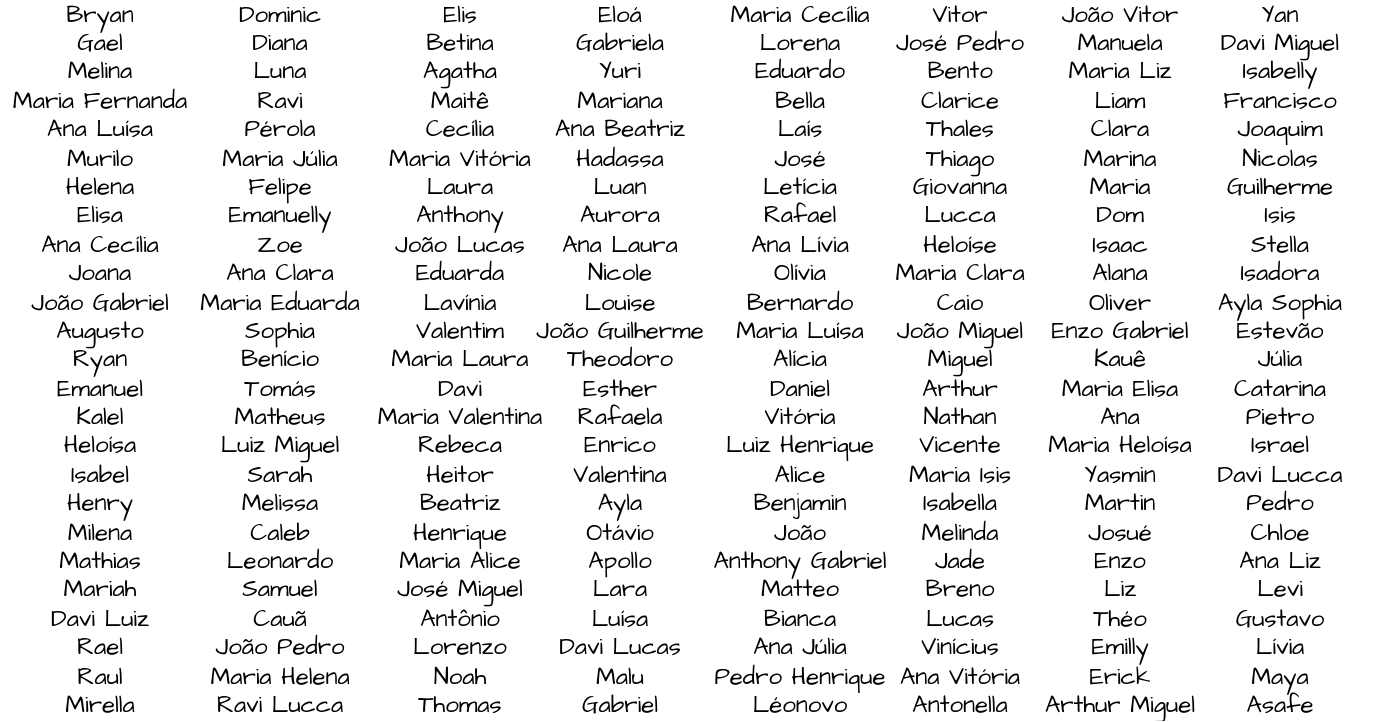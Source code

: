 <mxfile version="24.7.8" pages="4">
  <diagram name="NomesAleatorios" id="-hM4qnCLmO7vTV76rrKW">
    <mxGraphModel dx="989" dy="582" grid="0" gridSize="10" guides="1" tooltips="1" connect="1" arrows="1" fold="1" page="0" pageScale="1" pageWidth="827" pageHeight="1169" math="0" shadow="0">
      <root>
        <mxCell id="0" />
        <mxCell id="1" parent="0" />
        <mxCell id="9B_tQ2D-0QTi4ihXgOyW-10" value="&lt;div&gt;Bryan&lt;/div&gt;&lt;div&gt;Gael&lt;/div&gt;&lt;div&gt;Melina&lt;/div&gt;&lt;div&gt;Maria Fernanda&lt;/div&gt;&lt;div&gt;Ana Luísa&lt;/div&gt;&lt;div&gt;Murilo&lt;/div&gt;&lt;div&gt;Helena&lt;/div&gt;&lt;div&gt;Elisa&lt;/div&gt;&lt;div&gt;Ana Cecília&lt;/div&gt;&lt;div&gt;Joana&lt;/div&gt;&lt;div&gt;João Gabriel&lt;/div&gt;&lt;div&gt;Augusto&lt;/div&gt;&lt;div&gt;Ryan&lt;/div&gt;&lt;div&gt;Emanuel&lt;/div&gt;&lt;div&gt;Kalel&lt;/div&gt;&lt;div&gt;Heloísa&lt;/div&gt;&lt;div&gt;Isabel&lt;/div&gt;&lt;div&gt;Henry&lt;/div&gt;&lt;div&gt;Milena&lt;/div&gt;&lt;div&gt;Mathias&lt;/div&gt;&lt;div&gt;Mariah&lt;/div&gt;&lt;div&gt;Davi Luiz&lt;/div&gt;&lt;div&gt;Rael&lt;/div&gt;&lt;div&gt;Raul&lt;/div&gt;&lt;div&gt;Mirella&lt;/div&gt;" style="text;html=1;align=center;verticalAlign=middle;whiteSpace=wrap;rounded=0;fontFamily=Architects Daughter;fontSource=https%3A%2F%2Ffonts.googleapis.com%2Fcss%3Ffamily%3DArchitects%2BDaughter;" vertex="1" parent="1">
          <mxGeometry x="360" y="330" width="100" height="30" as="geometry" />
        </mxCell>
        <mxCell id="9B_tQ2D-0QTi4ihXgOyW-11" value="&lt;div&gt;Dominic&lt;/div&gt;&lt;div&gt;Diana&lt;/div&gt;&lt;div&gt;Luna&lt;/div&gt;&lt;div&gt;Ravi&lt;/div&gt;&lt;div&gt;Pérola&lt;/div&gt;&lt;div&gt;Maria Júlia&lt;/div&gt;&lt;div&gt;Felipe&lt;/div&gt;&lt;div&gt;Emanuelly&lt;/div&gt;&lt;div&gt;Zoe&lt;/div&gt;&lt;div&gt;Ana Clara&lt;/div&gt;&lt;div&gt;Maria Eduarda&lt;/div&gt;&lt;div&gt;Sophia&lt;/div&gt;&lt;div&gt;Benício&lt;/div&gt;&lt;div&gt;Tomás&lt;/div&gt;&lt;div&gt;Matheus&lt;/div&gt;&lt;div&gt;Luiz Miguel&lt;/div&gt;&lt;div&gt;Sarah&lt;/div&gt;&lt;div&gt;Melissa&lt;/div&gt;&lt;div&gt;Caleb&lt;/div&gt;&lt;div&gt;Leonardo&lt;/div&gt;&lt;div&gt;Samuel&lt;/div&gt;&lt;div&gt;Cauã&lt;/div&gt;&lt;div&gt;João Pedro&lt;/div&gt;&lt;div&gt;Maria Helena&lt;/div&gt;&lt;div&gt;Ravi Lucca&lt;/div&gt;" style="text;html=1;align=center;verticalAlign=middle;whiteSpace=wrap;rounded=0;fontFamily=Architects Daughter;fontSource=https%3A%2F%2Ffonts.googleapis.com%2Fcss%3Ffamily%3DArchitects%2BDaughter;" vertex="1" parent="1">
          <mxGeometry x="450" y="330" width="100" height="30" as="geometry" />
        </mxCell>
        <mxCell id="9B_tQ2D-0QTi4ihXgOyW-12" value="&lt;div&gt;Elis&lt;/div&gt;&lt;div&gt;Betina&lt;/div&gt;&lt;div&gt;Agatha&lt;/div&gt;&lt;div&gt;Maitê&lt;/div&gt;&lt;div&gt;Cecília&lt;/div&gt;&lt;div&gt;Maria Vitória&lt;/div&gt;&lt;div&gt;Laura&lt;/div&gt;&lt;div&gt;Anthony&lt;/div&gt;&lt;div&gt;João Lucas&lt;/div&gt;&lt;div&gt;Eduarda&lt;/div&gt;&lt;div&gt;Lavínia&lt;/div&gt;&lt;div&gt;Valentim&lt;/div&gt;&lt;div&gt;Maria Laura&lt;/div&gt;&lt;div&gt;Davi&lt;/div&gt;&lt;div&gt;Maria Valentina&lt;/div&gt;&lt;div&gt;Rebeca&lt;/div&gt;&lt;div&gt;Heitor&lt;/div&gt;&lt;div&gt;Beatriz&lt;/div&gt;&lt;div&gt;Henrique&lt;/div&gt;&lt;div&gt;Maria Alice&lt;/div&gt;&lt;div&gt;José Miguel&lt;/div&gt;&lt;div&gt;Antônio&lt;/div&gt;&lt;div&gt;Lorenzo&lt;/div&gt;&lt;div&gt;Noah&lt;/div&gt;&lt;div&gt;Thomas&lt;/div&gt;" style="text;html=1;align=center;verticalAlign=middle;whiteSpace=wrap;rounded=0;fontFamily=Architects Daughter;fontSource=https%3A%2F%2Ffonts.googleapis.com%2Fcss%3Ffamily%3DArchitects%2BDaughter;" vertex="1" parent="1">
          <mxGeometry x="540" y="330" width="100" height="30" as="geometry" />
        </mxCell>
        <mxCell id="9B_tQ2D-0QTi4ihXgOyW-13" value="&lt;div&gt;Eloá&lt;/div&gt;&lt;div&gt;Gabriela&lt;/div&gt;&lt;div&gt;Yuri&lt;/div&gt;&lt;div&gt;Mariana&lt;/div&gt;&lt;div&gt;Ana Beatriz&lt;/div&gt;&lt;div&gt;Hadassa&lt;/div&gt;&lt;div&gt;Luan&lt;/div&gt;&lt;div&gt;Aurora&lt;/div&gt;&lt;div&gt;Ana Laura&lt;/div&gt;&lt;div&gt;Nicole&lt;/div&gt;&lt;div&gt;Louise&lt;/div&gt;&lt;div&gt;João Guilherme&lt;/div&gt;&lt;div&gt;Theodoro&lt;/div&gt;&lt;div&gt;Esther&lt;/div&gt;&lt;div&gt;Rafaela&lt;/div&gt;&lt;div&gt;Enrico&lt;/div&gt;&lt;div&gt;Valentina&lt;/div&gt;&lt;div&gt;Ayla&lt;/div&gt;&lt;div&gt;Otávio&lt;/div&gt;&lt;div&gt;Apollo&lt;/div&gt;&lt;div&gt;Lara&lt;/div&gt;&lt;div&gt;Luísa&lt;/div&gt;&lt;div&gt;Davi Lucas&lt;/div&gt;&lt;div&gt;Malu&lt;/div&gt;&lt;div&gt;Gabriel&lt;/div&gt;" style="text;html=1;align=center;verticalAlign=middle;whiteSpace=wrap;rounded=0;fontFamily=Architects Daughter;fontSource=https%3A%2F%2Ffonts.googleapis.com%2Fcss%3Ffamily%3DArchitects%2BDaughter;" vertex="1" parent="1">
          <mxGeometry x="620" y="330" width="100" height="30" as="geometry" />
        </mxCell>
        <mxCell id="9B_tQ2D-0QTi4ihXgOyW-14" value="&lt;div&gt;Maria Cecília&lt;/div&gt;&lt;div&gt;Lorena&lt;/div&gt;&lt;div&gt;Eduardo&lt;/div&gt;&lt;div&gt;Bella&lt;/div&gt;&lt;div&gt;Laís&lt;/div&gt;&lt;div&gt;José&lt;/div&gt;&lt;div&gt;Letícia&lt;/div&gt;&lt;div&gt;Rafael&lt;/div&gt;&lt;div&gt;Ana Lívia&lt;/div&gt;&lt;div&gt;Olívia&lt;/div&gt;&lt;div&gt;Bernardo&lt;/div&gt;&lt;div&gt;Maria Luísa&lt;/div&gt;&lt;div&gt;Alícia&lt;/div&gt;&lt;div&gt;Daniel&lt;/div&gt;&lt;div&gt;Vitória&lt;/div&gt;&lt;div&gt;Luiz Henrique&lt;/div&gt;&lt;div&gt;Alice&lt;/div&gt;&lt;div&gt;Benjamin&lt;/div&gt;&lt;div&gt;João&lt;/div&gt;&lt;div&gt;Anthony Gabriel&lt;/div&gt;&lt;div&gt;Matteo&lt;/div&gt;&lt;div&gt;Bianca&lt;/div&gt;&lt;div&gt;Ana Júlia&lt;/div&gt;&lt;div&gt;Pedro Henrique&lt;/div&gt;&lt;div&gt;Léonovo&lt;/div&gt;" style="text;html=1;align=center;verticalAlign=middle;whiteSpace=wrap;rounded=0;fontFamily=Architects Daughter;fontSource=https%3A%2F%2Ffonts.googleapis.com%2Fcss%3Ffamily%3DArchitects%2BDaughter;" vertex="1" parent="1">
          <mxGeometry x="710" y="330" width="100" height="30" as="geometry" />
        </mxCell>
        <mxCell id="9B_tQ2D-0QTi4ihXgOyW-15" value="&lt;div&gt;Vitor&lt;/div&gt;&lt;div&gt;José Pedro&lt;/div&gt;&lt;div&gt;Bento&lt;/div&gt;&lt;div&gt;Clarice&lt;/div&gt;&lt;div&gt;Thales&lt;/div&gt;&lt;div&gt;Thiago&lt;/div&gt;&lt;div&gt;Giovanna&lt;/div&gt;&lt;div&gt;Lucca&lt;/div&gt;&lt;div&gt;Heloíse&lt;/div&gt;&lt;div&gt;Maria Clara&lt;/div&gt;&lt;div&gt;Caio&lt;/div&gt;&lt;div&gt;João Miguel&lt;/div&gt;&lt;div&gt;Miguel&lt;/div&gt;&lt;div&gt;Arthur&lt;/div&gt;&lt;div&gt;Nathan&lt;/div&gt;&lt;div&gt;Vicente&lt;/div&gt;&lt;div&gt;Maria Isis&lt;/div&gt;&lt;div&gt;Isabella&lt;/div&gt;&lt;div&gt;Melinda&lt;/div&gt;&lt;div&gt;Jade&lt;/div&gt;&lt;div&gt;Breno&lt;/div&gt;&lt;div&gt;Lucas&lt;/div&gt;&lt;div&gt;Vinícius&lt;/div&gt;&lt;div&gt;Ana Vitória&lt;/div&gt;&lt;div&gt;Antonella&lt;/div&gt;" style="text;html=1;align=center;verticalAlign=middle;whiteSpace=wrap;rounded=0;fontFamily=Architects Daughter;fontSource=https%3A%2F%2Ffonts.googleapis.com%2Fcss%3Ffamily%3DArchitects%2BDaughter;" vertex="1" parent="1">
          <mxGeometry x="790" y="330" width="100" height="30" as="geometry" />
        </mxCell>
        <mxCell id="9B_tQ2D-0QTi4ihXgOyW-16" value="João Vitor&#xa;Manuela&#xa;Maria Liz&#xa;Liam&#xa;Clara&#xa;Marina&#xa;Maria&#xa;Dom&#xa;Isaac&#xa;Alana&#xa;Oliver&#xa;Enzo Gabriel&#xa;Kauê&#xa;Maria Elisa&#xa;Ana&#xa;Maria Heloísa&#xa;Yasmin&#xa;Martin&#xa;Josué&#xa;Enzo&#xa;Liz&#xa;Théo&#xa;Emilly&#xa;Erick&#xa;Arthur Miguel" style="text;html=1;align=center;verticalAlign=middle;whiteSpace=wrap;rounded=0;fontFamily=Architects Daughter;fontSource=https%3A%2F%2Ffonts.googleapis.com%2Fcss%3Ffamily%3DArchitects%2BDaughter;" vertex="1" parent="1">
          <mxGeometry x="870" y="330" width="100" height="30" as="geometry" />
        </mxCell>
        <mxCell id="9B_tQ2D-0QTi4ihXgOyW-17" value="Yan&#xa;Davi Miguel&#xa;Isabelly&#xa;Francisco&#xa;Joaquim&#xa;Nicolas&#xa;Guilherme&#xa;Isis&#xa;Stella&#xa;Isadora&#xa;Ayla Sophia&#xa;Estevão&#xa;Júlia&#xa;Catarina&#xa;Pietro&#xa;Israel&#xa;Davi Lucca&#xa;Pedro&#xa;Chloe&#xa;Ana Liz&#xa;Levi&#xa;Gustavo&#xa;Lívia&#xa;Maya&#xa;Asafe" style="text;html=1;align=center;verticalAlign=middle;whiteSpace=wrap;rounded=0;fontFamily=Architects Daughter;fontSource=https%3A%2F%2Ffonts.googleapis.com%2Fcss%3Ffamily%3DArchitects%2BDaughter;" vertex="1" parent="1">
          <mxGeometry x="950" y="330" width="100" height="30" as="geometry" />
        </mxCell>
      </root>
    </mxGraphModel>
  </diagram>
  <diagram name="NomesAleatorios-Encontrado" id="IKw3LSEs6s8tWe2sc0yf">
    <mxGraphModel dx="989" dy="582" grid="1" gridSize="10" guides="1" tooltips="1" connect="1" arrows="1" fold="1" page="0" pageScale="1" pageWidth="827" pageHeight="1169" math="0" shadow="0">
      <root>
        <mxCell id="JYq7Gk4Q5SPEg6qFTbgV-0" />
        <mxCell id="JYq7Gk4Q5SPEg6qFTbgV-1" parent="JYq7Gk4Q5SPEg6qFTbgV-0" />
        <mxCell id="JYq7Gk4Q5SPEg6qFTbgV-2" value="&lt;div&gt;Bryan&lt;/div&gt;&lt;div&gt;Gael&lt;/div&gt;&lt;div&gt;Melina&lt;/div&gt;&lt;div&gt;Maria Fernanda&lt;/div&gt;&lt;div&gt;Ana Luísa&lt;/div&gt;&lt;div&gt;Murilo&lt;/div&gt;&lt;div&gt;Helena&lt;/div&gt;&lt;div&gt;Elisa&lt;/div&gt;&lt;div&gt;Ana Cecília&lt;/div&gt;&lt;div&gt;Joana&lt;/div&gt;&lt;div&gt;João Gabriel&lt;/div&gt;&lt;div&gt;Augusto&lt;/div&gt;&lt;div&gt;Ryan&lt;/div&gt;&lt;div&gt;Emanuel&lt;/div&gt;&lt;div&gt;Kalel&lt;/div&gt;&lt;div&gt;Heloísa&lt;/div&gt;&lt;div&gt;Isabel&lt;/div&gt;&lt;div&gt;Henry&lt;/div&gt;&lt;div&gt;Milena&lt;/div&gt;&lt;div&gt;Mathias&lt;/div&gt;&lt;div&gt;Mariah&lt;/div&gt;&lt;div&gt;Davi Luiz&lt;/div&gt;&lt;div&gt;Rael&lt;/div&gt;&lt;div&gt;Raul&lt;/div&gt;&lt;div&gt;Mirella&lt;/div&gt;" style="text;html=1;align=center;verticalAlign=middle;whiteSpace=wrap;rounded=0;fontFamily=Architects Daughter;fontSource=https%3A%2F%2Ffonts.googleapis.com%2Fcss%3Ffamily%3DArchitects%2BDaughter;" vertex="1" parent="JYq7Gk4Q5SPEg6qFTbgV-1">
          <mxGeometry x="360" y="330" width="100" height="30" as="geometry" />
        </mxCell>
        <mxCell id="JYq7Gk4Q5SPEg6qFTbgV-3" value="&lt;div&gt;Dominic&lt;/div&gt;&lt;div&gt;Diana&lt;/div&gt;&lt;div&gt;Luna&lt;/div&gt;&lt;div&gt;Ravi&lt;/div&gt;&lt;div&gt;Pérola&lt;/div&gt;&lt;div&gt;Maria Júlia&lt;/div&gt;&lt;div&gt;Felipe&lt;/div&gt;&lt;div&gt;Emanuelly&lt;/div&gt;&lt;div&gt;Zoe&lt;/div&gt;&lt;div&gt;Ana Clara&lt;/div&gt;&lt;div&gt;Maria Eduarda&lt;/div&gt;&lt;div&gt;Sophia&lt;/div&gt;&lt;div&gt;Benício&lt;/div&gt;&lt;div&gt;Tomás&lt;/div&gt;&lt;div&gt;Matheus&lt;/div&gt;&lt;div&gt;Luiz Miguel&lt;/div&gt;&lt;div&gt;Sarah&lt;/div&gt;&lt;div&gt;Melissa&lt;/div&gt;&lt;div&gt;Caleb&lt;/div&gt;&lt;div&gt;Leonardo&lt;/div&gt;&lt;div&gt;Samuel&lt;/div&gt;&lt;div&gt;Cauã&lt;/div&gt;&lt;div&gt;João Pedro&lt;/div&gt;&lt;div&gt;Maria Helena&lt;/div&gt;&lt;div&gt;Ravi Lucca&lt;/div&gt;" style="text;html=1;align=center;verticalAlign=middle;whiteSpace=wrap;rounded=0;fontFamily=Architects Daughter;fontSource=https%3A%2F%2Ffonts.googleapis.com%2Fcss%3Ffamily%3DArchitects%2BDaughter;" vertex="1" parent="JYq7Gk4Q5SPEg6qFTbgV-1">
          <mxGeometry x="450" y="330" width="100" height="30" as="geometry" />
        </mxCell>
        <mxCell id="JYq7Gk4Q5SPEg6qFTbgV-4" value="&lt;div&gt;Elis&lt;/div&gt;&lt;div&gt;Betina&lt;/div&gt;&lt;div&gt;Agatha&lt;/div&gt;&lt;div&gt;Maitê&lt;/div&gt;&lt;div&gt;Cecília&lt;/div&gt;&lt;div&gt;Maria Vitória&lt;/div&gt;&lt;div&gt;Laura&lt;/div&gt;&lt;div&gt;Anthony&lt;/div&gt;&lt;div&gt;João Lucas&lt;/div&gt;&lt;div&gt;Eduarda&lt;/div&gt;&lt;div&gt;Lavínia&lt;/div&gt;&lt;div&gt;Valentim&lt;/div&gt;&lt;div&gt;Maria Laura&lt;/div&gt;&lt;div&gt;Davi&lt;/div&gt;&lt;div&gt;Maria Valentina&lt;/div&gt;&lt;div&gt;Rebeca&lt;/div&gt;&lt;div&gt;Heitor&lt;/div&gt;&lt;div&gt;Beatriz&lt;/div&gt;&lt;div&gt;Henrique&lt;/div&gt;&lt;div&gt;Maria Alice&lt;/div&gt;&lt;div&gt;José Miguel&lt;/div&gt;&lt;div&gt;Antônio&lt;/div&gt;&lt;div&gt;Lorenzo&lt;/div&gt;&lt;div&gt;Noah&lt;/div&gt;&lt;div&gt;Thomas&lt;/div&gt;" style="text;html=1;align=center;verticalAlign=middle;whiteSpace=wrap;rounded=0;fontFamily=Architects Daughter;fontSource=https%3A%2F%2Ffonts.googleapis.com%2Fcss%3Ffamily%3DArchitects%2BDaughter;" vertex="1" parent="JYq7Gk4Q5SPEg6qFTbgV-1">
          <mxGeometry x="540" y="330" width="100" height="30" as="geometry" />
        </mxCell>
        <mxCell id="JYq7Gk4Q5SPEg6qFTbgV-5" value="&lt;div&gt;Eloá&lt;/div&gt;&lt;div&gt;Gabriela&lt;/div&gt;&lt;div&gt;Yuri&lt;/div&gt;&lt;div&gt;Mariana&lt;/div&gt;&lt;div&gt;Ana Beatriz&lt;/div&gt;&lt;div&gt;Hadassa&lt;/div&gt;&lt;div&gt;Luan&lt;/div&gt;&lt;div&gt;Aurora&lt;/div&gt;&lt;div&gt;Ana Laura&lt;/div&gt;&lt;div&gt;Nicole&lt;/div&gt;&lt;div&gt;Louise&lt;/div&gt;&lt;div&gt;João Guilherme&lt;/div&gt;&lt;div&gt;Theodoro&lt;/div&gt;&lt;div&gt;Esther&lt;/div&gt;&lt;div&gt;Rafaela&lt;/div&gt;&lt;div&gt;Enrico&lt;/div&gt;&lt;div&gt;Valentina&lt;/div&gt;&lt;div&gt;Ayla&lt;/div&gt;&lt;div&gt;Otávio&lt;/div&gt;&lt;div&gt;Apollo&lt;/div&gt;&lt;div&gt;Lara&lt;/div&gt;&lt;div&gt;Luísa&lt;/div&gt;&lt;div&gt;Davi Lucas&lt;/div&gt;&lt;div&gt;Malu&lt;/div&gt;&lt;div&gt;Gabriel&lt;/div&gt;" style="text;html=1;align=center;verticalAlign=middle;whiteSpace=wrap;rounded=0;fontFamily=Architects Daughter;fontSource=https%3A%2F%2Ffonts.googleapis.com%2Fcss%3Ffamily%3DArchitects%2BDaughter;" vertex="1" parent="JYq7Gk4Q5SPEg6qFTbgV-1">
          <mxGeometry x="620" y="330" width="100" height="30" as="geometry" />
        </mxCell>
        <mxCell id="JYq7Gk4Q5SPEg6qFTbgV-6" value="&lt;div&gt;Maria Cecília&lt;/div&gt;&lt;div&gt;Lorena&lt;/div&gt;&lt;div&gt;Eduardo&lt;/div&gt;&lt;div&gt;Bella&lt;/div&gt;&lt;div&gt;Laís&lt;/div&gt;&lt;div&gt;José&lt;/div&gt;&lt;div&gt;Letícia&lt;/div&gt;&lt;div&gt;Rafael&lt;/div&gt;&lt;div&gt;Ana Lívia&lt;/div&gt;&lt;div&gt;Olívia&lt;/div&gt;&lt;div&gt;Bernardo&lt;/div&gt;&lt;div&gt;Maria Luísa&lt;/div&gt;&lt;div&gt;Alícia&lt;/div&gt;&lt;div&gt;Daniel&lt;/div&gt;&lt;div&gt;Vitória&lt;/div&gt;&lt;div&gt;Luiz Henrique&lt;/div&gt;&lt;div&gt;Alice&lt;/div&gt;&lt;div&gt;Benjamin&lt;/div&gt;&lt;div&gt;João&lt;/div&gt;&lt;div&gt;Anthony Gabriel&lt;/div&gt;&lt;div&gt;Matteo&lt;/div&gt;&lt;div&gt;Bianca&lt;/div&gt;&lt;div&gt;Ana Júlia&lt;/div&gt;&lt;div&gt;Pedro Henrique&lt;/div&gt;&lt;div&gt;Léonovo&lt;/div&gt;" style="text;html=1;align=center;verticalAlign=middle;whiteSpace=wrap;rounded=0;fontFamily=Architects Daughter;fontSource=https%3A%2F%2Ffonts.googleapis.com%2Fcss%3Ffamily%3DArchitects%2BDaughter;" vertex="1" parent="JYq7Gk4Q5SPEg6qFTbgV-1">
          <mxGeometry x="710" y="330" width="100" height="30" as="geometry" />
        </mxCell>
        <mxCell id="JYq7Gk4Q5SPEg6qFTbgV-7" value="&lt;div&gt;Vitor&lt;/div&gt;&lt;div&gt;José Pedro&lt;/div&gt;&lt;div&gt;Bento&lt;/div&gt;&lt;div&gt;Clarice&lt;/div&gt;&lt;div&gt;Thales&lt;/div&gt;&lt;div&gt;Thiago&lt;/div&gt;&lt;div&gt;Giovanna&lt;/div&gt;&lt;div&gt;Lucca&lt;/div&gt;&lt;div&gt;Heloíse&lt;/div&gt;&lt;div&gt;Maria Clara&lt;/div&gt;&lt;div&gt;Caio&lt;/div&gt;&lt;div&gt;João Miguel&lt;/div&gt;&lt;div&gt;Miguel&lt;/div&gt;&lt;div&gt;Arthur&lt;/div&gt;&lt;div&gt;Nathan&lt;/div&gt;&lt;div&gt;Vicente&lt;/div&gt;&lt;div&gt;Maria Isis&lt;/div&gt;&lt;div&gt;Isabella&lt;/div&gt;&lt;div&gt;Melinda&lt;/div&gt;&lt;div&gt;Jade&lt;/div&gt;&lt;div&gt;Breno&lt;/div&gt;&lt;div&gt;Lucas&lt;/div&gt;&lt;div&gt;Vinícius&lt;/div&gt;&lt;div&gt;Ana Vitória&lt;/div&gt;&lt;div&gt;Antonella&lt;/div&gt;" style="text;html=1;align=center;verticalAlign=middle;whiteSpace=wrap;rounded=0;fontFamily=Architects Daughter;fontSource=https%3A%2F%2Ffonts.googleapis.com%2Fcss%3Ffamily%3DArchitects%2BDaughter;" vertex="1" parent="JYq7Gk4Q5SPEg6qFTbgV-1">
          <mxGeometry x="790" y="330" width="100" height="30" as="geometry" />
        </mxCell>
        <mxCell id="JYq7Gk4Q5SPEg6qFTbgV-8" value="João Vitor&#xa;Manuela&#xa;Maria Liz&#xa;Liam&#xa;Clara&#xa;Marina&#xa;Maria&#xa;Dom&#xa;Isaac&#xa;Alana&#xa;Oliver&#xa;Enzo Gabriel&#xa;Kauê&#xa;Maria Elisa&#xa;Ana&#xa;Maria Heloísa&#xa;Yasmin&#xa;Martin&#xa;Josué&#xa;Enzo&#xa;Liz&#xa;Théo&#xa;Emilly&#xa;Erick&#xa;Arthur Miguel" style="text;html=1;align=center;verticalAlign=middle;whiteSpace=wrap;rounded=0;fontFamily=Architects Daughter;fontSource=https%3A%2F%2Ffonts.googleapis.com%2Fcss%3Ffamily%3DArchitects%2BDaughter;" vertex="1" parent="JYq7Gk4Q5SPEg6qFTbgV-1">
          <mxGeometry x="870" y="330" width="100" height="30" as="geometry" />
        </mxCell>
        <mxCell id="JYq7Gk4Q5SPEg6qFTbgV-9" value="Yan&#xa;Davi Miguel&#xa;Isabelly&#xa;Francisco&#xa;Joaquim&#xa;Nicolas&#xa;Guilherme&#xa;Isis&#xa;Stella&#xa;Isadora&#xa;Ayla Sophia&#xa;Estevão&#xa;Júlia&#xa;Catarina&#xa;Pietro&#xa;Israel&#xa;Davi Lucca&#xa;Pedro&#xa;Chloe&#xa;Ana Liz&#xa;Levi&#xa;Gustavo&#xa;Lívia&#xa;Maya&#xa;Asafe" style="text;html=1;align=center;verticalAlign=middle;whiteSpace=wrap;rounded=0;fontFamily=Architects Daughter;fontSource=https%3A%2F%2Ffonts.googleapis.com%2Fcss%3Ffamily%3DArchitects%2BDaughter;" vertex="1" parent="JYq7Gk4Q5SPEg6qFTbgV-1">
          <mxGeometry x="950" y="330" width="100" height="30" as="geometry" />
        </mxCell>
        <mxCell id="oKoUBzJmddeGOubCkOfS-0" value="" style="shape=flexArrow;endArrow=classic;html=1;rounded=0;sketch=1;hachureGap=4;jiggle=2;curveFitting=1;fontFamily=Architects Daughter;fontSource=https%3A%2F%2Ffonts.googleapis.com%2Fcss%3Ffamily%3DArchitects%2BDaughter;fillColor=#ff0d00;strokeColor=#ff0800;" edge="1" parent="JYq7Gk4Q5SPEg6qFTbgV-1">
          <mxGeometry width="50" height="50" relative="1" as="geometry">
            <mxPoint x="765" y="380" as="sourcePoint" />
            <mxPoint x="685" y="310" as="targetPoint" />
          </mxGeometry>
        </mxCell>
        <mxCell id="oKoUBzJmddeGOubCkOfS-2" value="" style="shape=flexArrow;endArrow=classic;html=1;rounded=0;sketch=1;hachureGap=4;jiggle=2;curveFitting=1;fontFamily=Architects Daughter;fontSource=https%3A%2F%2Ffonts.googleapis.com%2Fcss%3Ffamily%3DArchitects%2BDaughter;fillColor=#ff0d00;strokeColor=#ff0800;" edge="1" parent="JYq7Gk4Q5SPEg6qFTbgV-1">
          <mxGeometry width="50" height="50" relative="1" as="geometry">
            <mxPoint x="575" y="380" as="sourcePoint" />
            <mxPoint x="655" y="310" as="targetPoint" />
          </mxGeometry>
        </mxCell>
        <mxCell id="oKoUBzJmddeGOubCkOfS-3" value="" style="shape=flexArrow;endArrow=classic;html=1;rounded=0;sketch=1;hachureGap=4;jiggle=2;curveFitting=1;fontFamily=Architects Daughter;fontSource=https%3A%2F%2Ffonts.googleapis.com%2Fcss%3Ffamily%3DArchitects%2BDaughter;fillColor=#ff0d00;strokeColor=#ff0800;" edge="1" parent="JYq7Gk4Q5SPEg6qFTbgV-1">
          <mxGeometry width="50" height="50" relative="1" as="geometry">
            <mxPoint x="585" y="220" as="sourcePoint" />
            <mxPoint x="665" y="290" as="targetPoint" />
          </mxGeometry>
        </mxCell>
        <mxCell id="oKoUBzJmddeGOubCkOfS-5" value="" style="shape=flexArrow;endArrow=classic;html=1;rounded=0;sketch=1;hachureGap=4;jiggle=2;curveFitting=1;fontFamily=Architects Daughter;fontSource=https%3A%2F%2Ffonts.googleapis.com%2Fcss%3Ffamily%3DArchitects%2BDaughter;fillColor=#ff0d00;strokeColor=#ff0800;" edge="1" parent="JYq7Gk4Q5SPEg6qFTbgV-1">
          <mxGeometry width="50" height="50" relative="1" as="geometry">
            <mxPoint x="765" y="220" as="sourcePoint" />
            <mxPoint x="685" y="290" as="targetPoint" />
          </mxGeometry>
        </mxCell>
      </root>
    </mxGraphModel>
  </diagram>
  <diagram id="_j1fPA8jtfPLZpOCzLZy" name="NomesClassificados">
    <mxGraphModel dx="1595" dy="1103" grid="1" gridSize="10" guides="1" tooltips="1" connect="1" arrows="1" fold="1" page="0" pageScale="1" pageWidth="827" pageHeight="1169" math="0" shadow="0">
      <root>
        <mxCell id="0" />
        <mxCell id="1" parent="0" />
        <mxCell id="xTabPSq1vFrwHK1lTaBo-1" value="" style="swimlane;startSize=0;sketch=1;hachureGap=4;jiggle=2;curveFitting=1;fontFamily=Architects Daughter;fontSource=https%3A%2F%2Ffonts.googleapis.com%2Fcss%3Ffamily%3DArchitects%2BDaughter;fillColor=#1ba1e2;strokeColor=#006EAF;fontColor=#ffffff;" vertex="1" parent="1">
          <mxGeometry x="-40" y="-40" width="80" height="170" as="geometry" />
        </mxCell>
        <mxCell id="xTabPSq1vFrwHK1lTaBo-2" value="Anthony&#xa;Anthony Gabriel&#xa;Antônio&#xa;Apollo&#xa;Arthur&#xa;Arthur Miguel&#xa;Asafe&#xa;Augusto" style="text;html=1;align=center;verticalAlign=middle;whiteSpace=wrap;rounded=0;fontFamily=Architects Daughter;fontSource=https%3A%2F%2Ffonts.googleapis.com%2Fcss%3Ffamily%3DArchitects%2BDaughter;" vertex="1" parent="xTabPSq1vFrwHK1lTaBo-1">
          <mxGeometry x="10" y="70" width="60" height="30" as="geometry" />
        </mxCell>
        <mxCell id="xTabPSq1vFrwHK1lTaBo-3" value="" style="swimlane;startSize=0;sketch=1;hachureGap=4;jiggle=2;curveFitting=1;fontFamily=Architects Daughter;fontSource=https%3A%2F%2Ffonts.googleapis.com%2Fcss%3Ffamily%3DArchitects%2BDaughter;fillColor=#1ba1e2;strokeColor=#006EAF;fontColor=#ffffff;" vertex="1" parent="1">
          <mxGeometry x="40" y="-40" width="80" height="170" as="geometry" />
        </mxCell>
        <mxCell id="xTabPSq1vFrwHK1lTaBo-4" value="&lt;div&gt;Benício&lt;/div&gt;&lt;div&gt;Benjamin&lt;/div&gt;&lt;div&gt;Bento&lt;/div&gt;&lt;div&gt;Bernardo&lt;/div&gt;&lt;div&gt;Breno&lt;/div&gt;&lt;div&gt;Bryan&lt;/div&gt;&lt;div&gt;Caio&lt;/div&gt;&lt;div&gt;Caleb&lt;/div&gt;&lt;div&gt;Cauã&lt;/div&gt;" style="text;html=1;align=center;verticalAlign=middle;whiteSpace=wrap;rounded=0;fontFamily=Architects Daughter;fontSource=https%3A%2F%2Ffonts.googleapis.com%2Fcss%3Ffamily%3DArchitects%2BDaughter;" vertex="1" parent="xTabPSq1vFrwHK1lTaBo-3">
          <mxGeometry x="10" y="70" width="60" height="30" as="geometry" />
        </mxCell>
        <mxCell id="xTabPSq1vFrwHK1lTaBo-5" value="" style="swimlane;startSize=0;sketch=1;hachureGap=4;jiggle=2;curveFitting=1;fontFamily=Architects Daughter;fontSource=https%3A%2F%2Ffonts.googleapis.com%2Fcss%3Ffamily%3DArchitects%2BDaughter;fillColor=#1ba1e2;strokeColor=#006EAF;fontColor=#ffffff;" vertex="1" parent="1">
          <mxGeometry x="120" y="-40" width="80" height="170" as="geometry" />
        </mxCell>
        <mxCell id="xTabPSq1vFrwHK1lTaBo-6" value="&lt;div&gt;Daniel&lt;/div&gt;&lt;div&gt;Davi&lt;/div&gt;&lt;div&gt;Davi Lucas&lt;/div&gt;&lt;div&gt;Davi Lucca&lt;/div&gt;&lt;div&gt;Davi Luiz&lt;/div&gt;&lt;div&gt;Davi Miguel&lt;/div&gt;&lt;div&gt;Dom&lt;/div&gt;&lt;div&gt;Dominic&lt;/div&gt;" style="text;html=1;align=center;verticalAlign=middle;whiteSpace=wrap;rounded=0;fontFamily=Architects Daughter;fontSource=https%3A%2F%2Ffonts.googleapis.com%2Fcss%3Ffamily%3DArchitects%2BDaughter;" vertex="1" parent="xTabPSq1vFrwHK1lTaBo-5">
          <mxGeometry x="10" y="70" width="70" height="30" as="geometry" />
        </mxCell>
        <mxCell id="xTabPSq1vFrwHK1lTaBo-7" value="" style="swimlane;startSize=0;sketch=1;hachureGap=4;jiggle=2;curveFitting=1;fontFamily=Architects Daughter;fontSource=https%3A%2F%2Ffonts.googleapis.com%2Fcss%3Ffamily%3DArchitects%2BDaughter;fillColor=#1ba1e2;strokeColor=#006EAF;fontColor=#ffffff;" vertex="1" parent="1">
          <mxGeometry x="200" y="-40" width="80" height="170" as="geometry" />
        </mxCell>
        <mxCell id="xTabPSq1vFrwHK1lTaBo-8" value="&lt;div&gt;Eduardo&lt;/div&gt;&lt;div&gt;Emanuel&lt;/div&gt;&lt;div&gt;Enrico&lt;/div&gt;&lt;div&gt;Enzo&lt;/div&gt;&lt;div&gt;Enzo Gabriel&lt;/div&gt;&lt;div&gt;Erick&lt;/div&gt;&lt;div&gt;Estevão&lt;/div&gt;&lt;div&gt;Felipe&lt;/div&gt;&lt;div&gt;Francisco&lt;/div&gt;" style="text;html=1;align=center;verticalAlign=middle;whiteSpace=wrap;rounded=0;fontFamily=Architects Daughter;fontSource=https%3A%2F%2Ffonts.googleapis.com%2Fcss%3Ffamily%3DArchitects%2BDaughter;" vertex="1" parent="xTabPSq1vFrwHK1lTaBo-7">
          <mxGeometry x="10" y="70" width="60" height="30" as="geometry" />
        </mxCell>
        <mxCell id="xTabPSq1vFrwHK1lTaBo-12" value="" style="swimlane;startSize=0;sketch=1;hachureGap=4;jiggle=2;curveFitting=1;fontFamily=Architects Daughter;fontSource=https%3A%2F%2Ffonts.googleapis.com%2Fcss%3Ffamily%3DArchitects%2BDaughter;fillColor=#1ba1e2;strokeColor=#006EAF;fontColor=#ffffff;" vertex="1" parent="1">
          <mxGeometry x="280" y="-40" width="80" height="170" as="geometry" />
        </mxCell>
        <mxCell id="xTabPSq1vFrwHK1lTaBo-13" value="&lt;div&gt;Gabriel&lt;/div&gt;&lt;div&gt;Gael&lt;/div&gt;&lt;div&gt;Guilherme&lt;/div&gt;&lt;div&gt;Gustavo&lt;/div&gt;&lt;div&gt;Heitor&lt;/div&gt;&lt;div&gt;Henrique&lt;/div&gt;&lt;div&gt;Henry&lt;/div&gt;&lt;div&gt;Isaac&lt;/div&gt;&lt;div&gt;Israel&lt;/div&gt;" style="text;html=1;align=center;verticalAlign=middle;whiteSpace=wrap;rounded=0;fontFamily=Architects Daughter;fontSource=https%3A%2F%2Ffonts.googleapis.com%2Fcss%3Ffamily%3DArchitects%2BDaughter;" vertex="1" parent="xTabPSq1vFrwHK1lTaBo-12">
          <mxGeometry x="10" y="70" width="60" height="30" as="geometry" />
        </mxCell>
        <mxCell id="xTabPSq1vFrwHK1lTaBo-14" value="" style="swimlane;startSize=0;sketch=1;hachureGap=4;jiggle=2;curveFitting=1;fontFamily=Architects Daughter;fontSource=https%3A%2F%2Ffonts.googleapis.com%2Fcss%3Ffamily%3DArchitects%2BDaughter;fillColor=#1ba1e2;strokeColor=#006EAF;fontColor=#ffffff;" vertex="1" parent="1">
          <mxGeometry x="360" y="-40" width="100" height="170" as="geometry" />
        </mxCell>
        <mxCell id="xTabPSq1vFrwHK1lTaBo-15" value="&lt;div&gt;João&lt;/div&gt;&lt;div&gt;João Gabriel&lt;/div&gt;&lt;div&gt;João Guilherme&lt;/div&gt;&lt;div&gt;João Lucas&lt;/div&gt;&lt;div&gt;João Miguel&lt;/div&gt;&lt;div&gt;João Pedro&lt;/div&gt;&lt;div&gt;João Vitor&lt;/div&gt;&lt;div&gt;Joaquim&lt;/div&gt;&lt;div&gt;&lt;span style=&quot;background-color: initial;&quot;&gt;José Miguel&lt;/span&gt;&lt;br&gt;&lt;/div&gt;&lt;div&gt;José Pedro&lt;/div&gt;&lt;div&gt;Josué&lt;/div&gt;" style="text;html=1;align=center;verticalAlign=middle;whiteSpace=wrap;rounded=0;fontFamily=Architects Daughter;fontSource=https%3A%2F%2Ffonts.googleapis.com%2Fcss%3Ffamily%3DArchitects%2BDaughter;" vertex="1" parent="xTabPSq1vFrwHK1lTaBo-14">
          <mxGeometry x="5" y="70" width="90" height="30" as="geometry" />
        </mxCell>
        <mxCell id="xTabPSq1vFrwHK1lTaBo-18" value="" style="swimlane;startSize=0;sketch=1;hachureGap=4;jiggle=2;curveFitting=1;fontFamily=Architects Daughter;fontSource=https%3A%2F%2Ffonts.googleapis.com%2Fcss%3Ffamily%3DArchitects%2BDaughter;fillColor=#1ba1e2;strokeColor=#006EAF;fontColor=#ffffff;" vertex="1" parent="1">
          <mxGeometry x="40" y="130" width="80" height="170" as="geometry" />
        </mxCell>
        <mxCell id="xTabPSq1vFrwHK1lTaBo-19" value="&lt;div&gt;Martin&lt;/div&gt;&lt;div&gt;Matheus&lt;/div&gt;&lt;div&gt;Mathias&lt;/div&gt;&lt;div&gt;Matteo&lt;/div&gt;&lt;div&gt;Miguel&lt;/div&gt;&lt;div&gt;Murilo&lt;/div&gt;&lt;div&gt;Nathan&lt;/div&gt;&lt;div&gt;Nicolas&lt;/div&gt;&lt;div&gt;Noah&lt;/div&gt;" style="text;html=1;align=center;verticalAlign=middle;whiteSpace=wrap;rounded=0;fontFamily=Architects Daughter;fontSource=https%3A%2F%2Ffonts.googleapis.com%2Fcss%3Ffamily%3DArchitects%2BDaughter;" vertex="1" parent="xTabPSq1vFrwHK1lTaBo-18">
          <mxGeometry x="10" y="70" width="60" height="30" as="geometry" />
        </mxCell>
        <mxCell id="xTabPSq1vFrwHK1lTaBo-16" value="" style="swimlane;startSize=0;sketch=1;hachureGap=4;jiggle=2;curveFitting=1;fontFamily=Architects Daughter;fontSource=https%3A%2F%2Ffonts.googleapis.com%2Fcss%3Ffamily%3DArchitects%2BDaughter;fillColor=#1ba1e2;strokeColor=#006EAF;fontColor=#ffffff;" vertex="1" parent="xTabPSq1vFrwHK1lTaBo-18">
          <mxGeometry x="-80" width="80" height="170" as="geometry" />
        </mxCell>
        <mxCell id="xTabPSq1vFrwHK1lTaBo-17" value="&lt;div&gt;Leonardo&lt;/div&gt;&lt;div&gt;Léonovo&lt;/div&gt;&lt;div&gt;Levi&lt;/div&gt;&lt;div&gt;Liam&lt;/div&gt;&lt;div&gt;Lorenzo&lt;/div&gt;&lt;div&gt;Luan&lt;/div&gt;&lt;div&gt;Lucas&lt;/div&gt;&lt;div&gt;Lucca&lt;/div&gt;&lt;div&gt;Luiz Henrique&lt;/div&gt;&lt;div&gt;Luiz Miguel&lt;/div&gt;" style="text;html=1;align=center;verticalAlign=middle;whiteSpace=wrap;rounded=0;fontFamily=Architects Daughter;fontSource=https%3A%2F%2Ffonts.googleapis.com%2Fcss%3Ffamily%3DArchitects%2BDaughter;" vertex="1" parent="xTabPSq1vFrwHK1lTaBo-16">
          <mxGeometry y="70" width="80" height="30" as="geometry" />
        </mxCell>
        <mxCell id="xTabPSq1vFrwHK1lTaBo-20" value="" style="swimlane;startSize=0;sketch=1;hachureGap=4;jiggle=2;curveFitting=1;fontFamily=Architects Daughter;fontSource=https%3A%2F%2Ffonts.googleapis.com%2Fcss%3Ffamily%3DArchitects%2BDaughter;fillColor=#1ba1e2;strokeColor=#006EAF;fontColor=#ffffff;" vertex="1" parent="1">
          <mxGeometry x="120" y="130" width="80" height="170" as="geometry" />
        </mxCell>
        <mxCell id="xTabPSq1vFrwHK1lTaBo-21" value="&lt;div&gt;Oliver&lt;/div&gt;&lt;div&gt;Otávio&lt;/div&gt;&lt;div&gt;Pedro&lt;/div&gt;&lt;div&gt;Pedro H&lt;/div&gt;&lt;div&gt;Pietro&lt;/div&gt;&lt;div&gt;Rael&lt;/div&gt;&lt;div&gt;Rafael&lt;/div&gt;&lt;div&gt;Raul&lt;/div&gt;&lt;div&gt;Ravi&lt;/div&gt;&lt;div&gt;Ravi Lucca&lt;/div&gt;&lt;div&gt;Ryan&lt;/div&gt;" style="text;html=1;align=center;verticalAlign=middle;whiteSpace=wrap;rounded=0;fontFamily=Architects Daughter;fontSource=https%3A%2F%2Ffonts.googleapis.com%2Fcss%3Ffamily%3DArchitects%2BDaughter;" vertex="1" parent="xTabPSq1vFrwHK1lTaBo-20">
          <mxGeometry x="5" y="70" width="70" height="30" as="geometry" />
        </mxCell>
        <mxCell id="xTabPSq1vFrwHK1lTaBo-25" value="" style="swimlane;startSize=0;sketch=1;hachureGap=4;jiggle=2;curveFitting=1;fontFamily=Architects Daughter;fontSource=https%3A%2F%2Ffonts.googleapis.com%2Fcss%3Ffamily%3DArchitects%2BDaughter;fillColor=#1ba1e2;strokeColor=#006EAF;fontColor=#ffffff;" vertex="1" parent="1">
          <mxGeometry x="280" y="130" width="80" height="170" as="geometry" />
        </mxCell>
        <mxCell id="xTabPSq1vFrwHK1lTaBo-26" value="&lt;div&gt;Valentim&lt;/div&gt;&lt;div&gt;Vicente&lt;/div&gt;&lt;div&gt;Vinícius&lt;/div&gt;&lt;div&gt;Vitor&lt;/div&gt;&lt;div&gt;Yan&lt;/div&gt;&lt;div&gt;Yuri&lt;/div&gt;" style="text;html=1;align=center;verticalAlign=middle;whiteSpace=wrap;rounded=0;fontFamily=Architects Daughter;fontSource=https%3A%2F%2Ffonts.googleapis.com%2Fcss%3Ffamily%3DArchitects%2BDaughter;" vertex="1" parent="xTabPSq1vFrwHK1lTaBo-25">
          <mxGeometry x="5" y="70" width="70" height="30" as="geometry" />
        </mxCell>
        <mxCell id="xTabPSq1vFrwHK1lTaBo-28" value="" style="swimlane;startSize=0;sketch=1;hachureGap=4;jiggle=2;curveFitting=1;fontFamily=Architects Daughter;fontSource=https%3A%2F%2Ffonts.googleapis.com%2Fcss%3Ffamily%3DArchitects%2BDaughter;fillColor=#1ba1e2;strokeColor=#006EAF;fontColor=#ffffff;" vertex="1" parent="1">
          <mxGeometry x="200" y="130" width="80" height="170" as="geometry" />
        </mxCell>
        <mxCell id="xTabPSq1vFrwHK1lTaBo-29" value="&lt;div&gt;Samuel&lt;/div&gt;&lt;div&gt;Thales&lt;/div&gt;&lt;div&gt;Théo&lt;/div&gt;&lt;div&gt;Theodoro&lt;/div&gt;&lt;div&gt;Thiago&lt;/div&gt;&lt;div&gt;Thomas&lt;/div&gt;&lt;div&gt;Tomás&lt;/div&gt;" style="text;html=1;align=center;verticalAlign=middle;whiteSpace=wrap;rounded=0;fontFamily=Architects Daughter;fontSource=https%3A%2F%2Ffonts.googleapis.com%2Fcss%3Ffamily%3DArchitects%2BDaughter;" vertex="1" parent="xTabPSq1vFrwHK1lTaBo-28">
          <mxGeometry x="5" y="70" width="70" height="30" as="geometry" />
        </mxCell>
        <mxCell id="zEd1coQn7dAzcm9MUj_K-7" value="" style="swimlane;startSize=0;sketch=1;hachureGap=4;jiggle=2;curveFitting=1;fontFamily=Architects Daughter;fontSource=https%3A%2F%2Ffonts.googleapis.com%2Fcss%3Ffamily%3DArchitects%2BDaughter;fillColor=#d80073;fontColor=#ffffff;strokeColor=#A50040;" vertex="1" parent="1">
          <mxGeometry x="470" y="-40" width="80" height="170" as="geometry" />
        </mxCell>
        <mxCell id="zEd1coQn7dAzcm9MUj_K-8" value="&lt;div&gt;Ana&lt;/div&gt;&lt;div&gt;Ana Beatriz&lt;/div&gt;&lt;div&gt;Ana Cecília&lt;/div&gt;&lt;div&gt;Ana Clara&lt;/div&gt;&lt;div&gt;Ana Júlia&lt;/div&gt;&lt;div&gt;Ana Laura&lt;/div&gt;&lt;div&gt;Ana Lívia&lt;/div&gt;&lt;div&gt;Ana Liz&lt;/div&gt;&lt;div&gt;Ana Luísa&lt;/div&gt;&lt;div&gt;Ana Vitória&lt;/div&gt;" style="text;html=1;align=center;verticalAlign=middle;whiteSpace=wrap;rounded=0;fontFamily=Architects Daughter;fontSource=https%3A%2F%2Ffonts.googleapis.com%2Fcss%3Ffamily%3DArchitects%2BDaughter;" vertex="1" parent="zEd1coQn7dAzcm9MUj_K-7">
          <mxGeometry x="5" y="70" width="70" height="30" as="geometry" />
        </mxCell>
        <mxCell id="zEd1coQn7dAzcm9MUj_K-13" value="" style="swimlane;startSize=0;sketch=1;hachureGap=4;jiggle=2;curveFitting=1;fontFamily=Architects Daughter;fontSource=https%3A%2F%2Ffonts.googleapis.com%2Fcss%3Ffamily%3DArchitects%2BDaughter;fillColor=#d80073;fontColor=#ffffff;strokeColor=#A50040;" vertex="1" parent="1">
          <mxGeometry x="550" y="-40" width="80" height="170" as="geometry" />
        </mxCell>
        <mxCell id="zEd1coQn7dAzcm9MUj_K-14" value="&lt;div&gt;Agatha&lt;/div&gt;&lt;div&gt;Alana&lt;/div&gt;&lt;div&gt;Alice&lt;/div&gt;&lt;div&gt;Alícia&lt;/div&gt;&lt;div&gt;Antonella&lt;/div&gt;&lt;div&gt;Aurora&lt;/div&gt;&lt;div&gt;Ayla&lt;/div&gt;&lt;div&gt;Ayla Sophia&lt;/div&gt;" style="text;html=1;align=center;verticalAlign=middle;whiteSpace=wrap;rounded=0;fontFamily=Architects Daughter;fontSource=https%3A%2F%2Ffonts.googleapis.com%2Fcss%3Ffamily%3DArchitects%2BDaughter;" vertex="1" parent="zEd1coQn7dAzcm9MUj_K-13">
          <mxGeometry x="5" y="70" width="70" height="30" as="geometry" />
        </mxCell>
        <mxCell id="zEd1coQn7dAzcm9MUj_K-32" value="" style="swimlane;startSize=0;sketch=1;hachureGap=4;jiggle=2;curveFitting=1;fontFamily=Architects Daughter;fontSource=https%3A%2F%2Ffonts.googleapis.com%2Fcss%3Ffamily%3DArchitects%2BDaughter;fillColor=#d80073;fontColor=#ffffff;strokeColor=#A50040;" vertex="1" parent="zEd1coQn7dAzcm9MUj_K-13">
          <mxGeometry x="180" y="170" width="80" height="170" as="geometry" />
        </mxCell>
        <mxCell id="zEd1coQn7dAzcm9MUj_K-33" value="&lt;div&gt;Nicole&lt;/div&gt;&lt;div&gt;Olívia&lt;/div&gt;&lt;div&gt;Pérola&lt;/div&gt;&lt;div&gt;Rafaela&lt;/div&gt;&lt;div&gt;Rebeca&lt;/div&gt;" style="text;html=1;align=center;verticalAlign=middle;whiteSpace=wrap;rounded=0;fontFamily=Architects Daughter;fontSource=https%3A%2F%2Ffonts.googleapis.com%2Fcss%3Ffamily%3DArchitects%2BDaughter;" vertex="1" parent="zEd1coQn7dAzcm9MUj_K-32">
          <mxGeometry x="5" y="70" width="70" height="30" as="geometry" />
        </mxCell>
        <mxCell id="zEd1coQn7dAzcm9MUj_K-17" value="" style="swimlane;startSize=0;sketch=1;hachureGap=4;jiggle=2;curveFitting=1;fontFamily=Architects Daughter;fontSource=https%3A%2F%2Ffonts.googleapis.com%2Fcss%3Ffamily%3DArchitects%2BDaughter;fillColor=#d80073;fontColor=#ffffff;strokeColor=#A50040;" vertex="1" parent="1">
          <mxGeometry x="630" y="-40" width="160" height="170" as="geometry" />
        </mxCell>
        <mxCell id="zEd1coQn7dAzcm9MUj_K-18" value="&lt;div&gt;Beatriz&lt;/div&gt;&lt;div&gt;Bella&lt;/div&gt;&lt;div&gt;Betina&lt;/div&gt;&lt;div&gt;Bianca&lt;/div&gt;&lt;div&gt;Catarina&lt;/div&gt;&lt;div&gt;Cecília&lt;/div&gt;&lt;div&gt;Chloe&lt;/div&gt;&lt;div&gt;Clara&lt;/div&gt;&lt;div&gt;Clarice&lt;/div&gt;" style="text;html=1;align=center;verticalAlign=middle;whiteSpace=wrap;rounded=0;fontFamily=Architects Daughter;fontSource=https%3A%2F%2Ffonts.googleapis.com%2Fcss%3Ffamily%3DArchitects%2BDaughter;" vertex="1" parent="zEd1coQn7dAzcm9MUj_K-17">
          <mxGeometry x="5" y="70" width="70" height="30" as="geometry" />
        </mxCell>
        <mxCell id="zEd1coQn7dAzcm9MUj_K-11" value="" style="swimlane;startSize=0;sketch=1;hachureGap=4;jiggle=2;curveFitting=1;fontFamily=Architects Daughter;fontSource=https%3A%2F%2Ffonts.googleapis.com%2Fcss%3Ffamily%3DArchitects%2BDaughter;fillColor=#d80073;fontColor=#ffffff;strokeColor=#A50040;" vertex="1" parent="zEd1coQn7dAzcm9MUj_K-17">
          <mxGeometry x="80" width="80" height="170" as="geometry" />
        </mxCell>
        <mxCell id="zEd1coQn7dAzcm9MUj_K-12" value="&lt;div&gt;Diana&lt;/div&gt;&lt;div&gt;Eduarda&lt;/div&gt;&lt;div&gt;Elis&lt;/div&gt;&lt;div&gt;Elisa&lt;/div&gt;&lt;div&gt;Eloá&lt;/div&gt;&lt;div&gt;Emanuelly&lt;/div&gt;&lt;div&gt;Emilly&lt;/div&gt;&lt;div&gt;Esther&lt;/div&gt;&lt;div&gt;Gabriela&lt;/div&gt;&lt;div&gt;Giovanna&lt;/div&gt;" style="text;html=1;align=center;verticalAlign=middle;whiteSpace=wrap;rounded=0;fontFamily=Architects Daughter;fontSource=https%3A%2F%2Ffonts.googleapis.com%2Fcss%3Ffamily%3DArchitects%2BDaughter;" vertex="1" parent="zEd1coQn7dAzcm9MUj_K-11">
          <mxGeometry x="5" y="70" width="70" height="30" as="geometry" />
        </mxCell>
        <mxCell id="zEd1coQn7dAzcm9MUj_K-19" value="" style="swimlane;startSize=0;sketch=1;hachureGap=4;jiggle=2;curveFitting=1;fontFamily=Architects Daughter;fontSource=https%3A%2F%2Ffonts.googleapis.com%2Fcss%3Ffamily%3DArchitects%2BDaughter;fillColor=#d80073;strokeColor=#A50040;fontColor=#ffffff;" vertex="1" parent="1">
          <mxGeometry x="810" y="130" width="80" height="170" as="geometry" />
        </mxCell>
        <mxCell id="zEd1coQn7dAzcm9MUj_K-20" value="&lt;div&gt;Sarah&lt;/div&gt;&lt;div&gt;Sophia&lt;/div&gt;&lt;div&gt;Stella&lt;/div&gt;&lt;div&gt;Valentina&lt;/div&gt;&lt;div&gt;Vitória&lt;/div&gt;&lt;div&gt;Yasmin&lt;/div&gt;&lt;div&gt;Zoe&lt;/div&gt;" style="text;html=1;align=center;verticalAlign=middle;whiteSpace=wrap;rounded=0;fontFamily=Architects Daughter;fontSource=https%3A%2F%2Ffonts.googleapis.com%2Fcss%3Ffamily%3DArchitects%2BDaughter;" vertex="1" parent="zEd1coQn7dAzcm9MUj_K-19">
          <mxGeometry x="5" y="70" width="70" height="30" as="geometry" />
        </mxCell>
        <mxCell id="zEd1coQn7dAzcm9MUj_K-23" value="" style="swimlane;startSize=0;sketch=1;hachureGap=4;jiggle=2;curveFitting=1;fontFamily=Architects Daughter;fontSource=https%3A%2F%2Ffonts.googleapis.com%2Fcss%3Ffamily%3DArchitects%2BDaughter;fillColor=#d80073;strokeColor=#A50040;fontColor=#ffffff;" vertex="1" parent="1">
          <mxGeometry x="790" y="-40" width="80" height="170" as="geometry" />
        </mxCell>
        <mxCell id="zEd1coQn7dAzcm9MUj_K-24" value="&lt;div&gt;Hadassa&lt;/div&gt;&lt;div&gt;Helena&lt;/div&gt;&lt;div&gt;Heloísa&lt;/div&gt;&lt;div&gt;Heloíse&lt;/div&gt;&lt;div&gt;Isabel&lt;/div&gt;&lt;div&gt;Isabella&lt;/div&gt;&lt;div&gt;Isabelly&lt;/div&gt;&lt;div&gt;Isadora&lt;/div&gt;&lt;div&gt;Isis&lt;/div&gt;&lt;div&gt;&lt;div&gt;Jade&lt;/div&gt;&lt;div&gt;Joana&lt;/div&gt;&lt;div&gt;Júlia&lt;/div&gt;&lt;/div&gt;" style="text;html=1;align=center;verticalAlign=middle;whiteSpace=wrap;rounded=0;fontFamily=Architects Daughter;fontSource=https%3A%2F%2Ffonts.googleapis.com%2Fcss%3Ffamily%3DArchitects%2BDaughter;" vertex="1" parent="zEd1coQn7dAzcm9MUj_K-23">
          <mxGeometry x="5" y="70" width="70" height="30" as="geometry" />
        </mxCell>
        <mxCell id="zEd1coQn7dAzcm9MUj_K-25" value="" style="swimlane;startSize=0;sketch=1;hachureGap=4;jiggle=2;curveFitting=1;fontFamily=Architects Daughter;fontSource=https%3A%2F%2Ffonts.googleapis.com%2Fcss%3Ffamily%3DArchitects%2BDaughter;fillColor=#d80073;fontColor=#ffffff;strokeColor=#A50040;" vertex="1" parent="1">
          <mxGeometry x="470" y="130" width="80" height="170" as="geometry" />
        </mxCell>
        <mxCell id="zEd1coQn7dAzcm9MUj_K-26" value="&lt;div&gt;Laís&lt;/div&gt;&lt;div&gt;Lara&lt;/div&gt;&lt;div&gt;Laura&lt;/div&gt;&lt;div&gt;Lavínia&lt;/div&gt;&lt;div&gt;Letícia&lt;/div&gt;&lt;div&gt;Lívia&lt;/div&gt;&lt;div&gt;Liz&lt;/div&gt;&lt;div&gt;Lorena&lt;/div&gt;&lt;div&gt;Louise&lt;/div&gt;&lt;div&gt;Luísa&lt;/div&gt;&lt;div&gt;Luna&lt;/div&gt;" style="text;html=1;align=center;verticalAlign=middle;whiteSpace=wrap;rounded=0;fontFamily=Architects Daughter;fontSource=https%3A%2F%2Ffonts.googleapis.com%2Fcss%3Ffamily%3DArchitects%2BDaughter;" vertex="1" parent="zEd1coQn7dAzcm9MUj_K-25">
          <mxGeometry x="5" y="70" width="70" height="30" as="geometry" />
        </mxCell>
        <mxCell id="zEd1coQn7dAzcm9MUj_K-28" value="" style="swimlane;startSize=0;sketch=1;hachureGap=4;jiggle=2;curveFitting=1;fontFamily=Architects Daughter;fontSource=https%3A%2F%2Ffonts.googleapis.com%2Fcss%3Ffamily%3DArchitects%2BDaughter;fillColor=#d80073;fontColor=#ffffff;strokeColor=#A50040;" vertex="1" parent="1">
          <mxGeometry x="550" y="130" width="100" height="240" as="geometry" />
        </mxCell>
        <mxCell id="zEd1coQn7dAzcm9MUj_K-29" value="&lt;div&gt;Maria&lt;/div&gt;&lt;div&gt;Maria Alice&lt;/div&gt;&lt;div&gt;Maria Cecília&lt;/div&gt;&lt;div&gt;Maria Clara&lt;/div&gt;&lt;div&gt;Maria Eduarda&lt;/div&gt;&lt;div&gt;Maria Elisa&lt;/div&gt;&lt;div&gt;Maria Fernanda&lt;/div&gt;&lt;div&gt;Maria Helena&lt;/div&gt;&lt;div&gt;Maria Heloísa&lt;/div&gt;&lt;div&gt;Maria Isis&lt;/div&gt;&lt;div&gt;Maria Júlia&lt;/div&gt;&lt;div&gt;Maria Laura&lt;/div&gt;&lt;div&gt;Maria Liz&lt;/div&gt;&lt;div&gt;Maria Luísa&lt;/div&gt;&lt;div&gt;Maria Valentina&lt;/div&gt;&lt;div&gt;Maria Vitória&lt;/div&gt;" style="text;html=1;align=center;verticalAlign=middle;whiteSpace=wrap;rounded=0;fontFamily=Architects Daughter;fontSource=https%3A%2F%2Ffonts.googleapis.com%2Fcss%3Ffamily%3DArchitects%2BDaughter;" vertex="1" parent="zEd1coQn7dAzcm9MUj_K-28">
          <mxGeometry x="5" y="105" width="95" height="30" as="geometry" />
        </mxCell>
        <mxCell id="zEd1coQn7dAzcm9MUj_K-30" value="" style="swimlane;startSize=0;sketch=1;hachureGap=4;jiggle=2;curveFitting=1;fontFamily=Architects Daughter;fontSource=https%3A%2F%2Ffonts.googleapis.com%2Fcss%3Ffamily%3DArchitects%2BDaughter;fillColor=#d80073;fontColor=#ffffff;strokeColor=#A50040;" vertex="1" parent="1">
          <mxGeometry x="650" y="130" width="80" height="180" as="geometry" />
        </mxCell>
        <mxCell id="zEd1coQn7dAzcm9MUj_K-31" value="&lt;div&gt;Maitê&lt;/div&gt;&lt;div&gt;Malu&lt;/div&gt;&lt;div&gt;Manuela&lt;/div&gt;&lt;div&gt;Mariah&lt;/div&gt;&lt;div&gt;Mariana&lt;/div&gt;&lt;div&gt;Marina&lt;/div&gt;&lt;div&gt;Maya&lt;/div&gt;&lt;div&gt;Melina&lt;/div&gt;&lt;div&gt;Melinda&lt;/div&gt;&lt;div&gt;Melissa&lt;/div&gt;&lt;div&gt;Milena&lt;/div&gt;&lt;div&gt;Mirella&lt;/div&gt;" style="text;html=1;align=center;verticalAlign=middle;whiteSpace=wrap;rounded=0;fontFamily=Architects Daughter;fontSource=https%3A%2F%2Ffonts.googleapis.com%2Fcss%3Ffamily%3DArchitects%2BDaughter;" vertex="1" parent="zEd1coQn7dAzcm9MUj_K-30">
          <mxGeometry x="5" y="77" width="70" height="30" as="geometry" />
        </mxCell>
        <mxCell id="-veaZLfYOOAjsmNdZ5Y8-1" value="A" style="text;html=1;align=center;verticalAlign=middle;whiteSpace=wrap;rounded=0;fontFamily=Architects Daughter;fontSource=https%3A%2F%2Ffonts.googleapis.com%2Fcss%3Ffamily%3DArchitects%2BDaughter;fontSize=18;" vertex="1" parent="1">
          <mxGeometry x="-40" y="-70" width="80" height="30" as="geometry" />
        </mxCell>
        <mxCell id="-veaZLfYOOAjsmNdZ5Y8-2" value="B-C" style="text;html=1;align=center;verticalAlign=middle;whiteSpace=wrap;rounded=0;fontFamily=Architects Daughter;fontSource=https%3A%2F%2Ffonts.googleapis.com%2Fcss%3Ffamily%3DArchitects%2BDaughter;fontSize=18;" vertex="1" parent="1">
          <mxGeometry x="40" y="-70" width="80" height="30" as="geometry" />
        </mxCell>
        <mxCell id="-veaZLfYOOAjsmNdZ5Y8-3" value="D" style="text;html=1;align=center;verticalAlign=middle;whiteSpace=wrap;rounded=0;fontFamily=Architects Daughter;fontSource=https%3A%2F%2Ffonts.googleapis.com%2Fcss%3Ffamily%3DArchitects%2BDaughter;fontSize=18;" vertex="1" parent="1">
          <mxGeometry x="120" y="-70" width="80" height="30" as="geometry" />
        </mxCell>
        <mxCell id="-veaZLfYOOAjsmNdZ5Y8-4" value="E-F" style="text;html=1;align=center;verticalAlign=middle;whiteSpace=wrap;rounded=0;fontFamily=Architects Daughter;fontSource=https%3A%2F%2Ffonts.googleapis.com%2Fcss%3Ffamily%3DArchitects%2BDaughter;fontSize=18;" vertex="1" parent="1">
          <mxGeometry x="200" y="-70" width="80" height="30" as="geometry" />
        </mxCell>
        <mxCell id="-veaZLfYOOAjsmNdZ5Y8-5" value="G-H-I" style="text;html=1;align=center;verticalAlign=middle;whiteSpace=wrap;rounded=0;fontFamily=Architects Daughter;fontSource=https%3A%2F%2Ffonts.googleapis.com%2Fcss%3Ffamily%3DArchitects%2BDaughter;fontSize=18;" vertex="1" parent="1">
          <mxGeometry x="280" y="-70" width="80" height="30" as="geometry" />
        </mxCell>
        <mxCell id="-veaZLfYOOAjsmNdZ5Y8-6" value="J" style="text;html=1;align=center;verticalAlign=middle;whiteSpace=wrap;rounded=0;fontFamily=Architects Daughter;fontSource=https%3A%2F%2Ffonts.googleapis.com%2Fcss%3Ffamily%3DArchitects%2BDaughter;fontSize=18;" vertex="1" parent="1">
          <mxGeometry x="370" y="-70" width="80" height="30" as="geometry" />
        </mxCell>
        <mxCell id="-veaZLfYOOAjsmNdZ5Y8-7" value="L" style="text;html=1;align=center;verticalAlign=middle;whiteSpace=wrap;rounded=0;fontFamily=Architects Daughter;fontSource=https%3A%2F%2Ffonts.googleapis.com%2Fcss%3Ffamily%3DArchitects%2BDaughter;fontSize=18;" vertex="1" parent="1">
          <mxGeometry x="-40" y="300" width="80" height="30" as="geometry" />
        </mxCell>
        <mxCell id="-veaZLfYOOAjsmNdZ5Y8-9" value="M-N" style="text;html=1;align=center;verticalAlign=middle;whiteSpace=wrap;rounded=0;fontFamily=Architects Daughter;fontSource=https%3A%2F%2Ffonts.googleapis.com%2Fcss%3Ffamily%3DArchitects%2BDaughter;fontSize=18;" vertex="1" parent="1">
          <mxGeometry x="40" y="300" width="80" height="30" as="geometry" />
        </mxCell>
        <mxCell id="-veaZLfYOOAjsmNdZ5Y8-10" value="O-P-R" style="text;html=1;align=center;verticalAlign=middle;whiteSpace=wrap;rounded=0;fontFamily=Architects Daughter;fontSource=https%3A%2F%2Ffonts.googleapis.com%2Fcss%3Ffamily%3DArchitects%2BDaughter;fontSize=18;" vertex="1" parent="1">
          <mxGeometry x="120" y="300" width="80" height="30" as="geometry" />
        </mxCell>
        <mxCell id="-veaZLfYOOAjsmNdZ5Y8-11" value="S-T" style="text;html=1;align=center;verticalAlign=middle;whiteSpace=wrap;rounded=0;fontFamily=Architects Daughter;fontSource=https%3A%2F%2Ffonts.googleapis.com%2Fcss%3Ffamily%3DArchitects%2BDaughter;fontSize=18;" vertex="1" parent="1">
          <mxGeometry x="200" y="300" width="80" height="30" as="geometry" />
        </mxCell>
        <mxCell id="-veaZLfYOOAjsmNdZ5Y8-12" value="V-Y" style="text;html=1;align=center;verticalAlign=middle;whiteSpace=wrap;rounded=0;fontFamily=Architects Daughter;fontSource=https%3A%2F%2Ffonts.googleapis.com%2Fcss%3Ffamily%3DArchitects%2BDaughter;fontSize=18;" vertex="1" parent="1">
          <mxGeometry x="280" y="300" width="80" height="30" as="geometry" />
        </mxCell>
        <mxCell id="-veaZLfYOOAjsmNdZ5Y8-14" value="Ana" style="text;html=1;align=center;verticalAlign=middle;whiteSpace=wrap;rounded=0;fontFamily=Architects Daughter;fontSource=https%3A%2F%2Ffonts.googleapis.com%2Fcss%3Ffamily%3DArchitects%2BDaughter;fontSize=18;" vertex="1" parent="1">
          <mxGeometry x="470" y="-70" width="80" height="30" as="geometry" />
        </mxCell>
        <mxCell id="-veaZLfYOOAjsmNdZ5Y8-15" value="A" style="text;html=1;align=center;verticalAlign=middle;whiteSpace=wrap;rounded=0;fontFamily=Architects Daughter;fontSource=https%3A%2F%2Ffonts.googleapis.com%2Fcss%3Ffamily%3DArchitects%2BDaughter;fontSize=18;" vertex="1" parent="1">
          <mxGeometry x="550" y="-70" width="80" height="30" as="geometry" />
        </mxCell>
        <mxCell id="-veaZLfYOOAjsmNdZ5Y8-16" value="B-C" style="text;html=1;align=center;verticalAlign=middle;whiteSpace=wrap;rounded=0;fontFamily=Architects Daughter;fontSource=https%3A%2F%2Ffonts.googleapis.com%2Fcss%3Ffamily%3DArchitects%2BDaughter;fontSize=18;" vertex="1" parent="1">
          <mxGeometry x="630" y="-70" width="80" height="30" as="geometry" />
        </mxCell>
        <mxCell id="-veaZLfYOOAjsmNdZ5Y8-18" value="D-E-G" style="text;html=1;align=center;verticalAlign=middle;whiteSpace=wrap;rounded=0;fontFamily=Architects Daughter;fontSource=https%3A%2F%2Ffonts.googleapis.com%2Fcss%3Ffamily%3DArchitects%2BDaughter;fontSize=18;" vertex="1" parent="1">
          <mxGeometry x="710" y="-70" width="80" height="30" as="geometry" />
        </mxCell>
        <mxCell id="-veaZLfYOOAjsmNdZ5Y8-19" value="H-I-J" style="text;html=1;align=center;verticalAlign=middle;whiteSpace=wrap;rounded=0;fontFamily=Architects Daughter;fontSource=https%3A%2F%2Ffonts.googleapis.com%2Fcss%3Ffamily%3DArchitects%2BDaughter;fontSize=18;" vertex="1" parent="1">
          <mxGeometry x="790" y="-70" width="80" height="30" as="geometry" />
        </mxCell>
        <mxCell id="-veaZLfYOOAjsmNdZ5Y8-20" value="L" style="text;html=1;align=center;verticalAlign=middle;whiteSpace=wrap;rounded=0;fontFamily=Architects Daughter;fontSource=https%3A%2F%2Ffonts.googleapis.com%2Fcss%3Ffamily%3DArchitects%2BDaughter;fontSize=18;" vertex="1" parent="1">
          <mxGeometry x="470" y="300" width="80" height="30" as="geometry" />
        </mxCell>
        <mxCell id="-veaZLfYOOAjsmNdZ5Y8-21" value="Maria" style="text;html=1;align=center;verticalAlign=middle;whiteSpace=wrap;rounded=0;fontFamily=Architects Daughter;fontSource=https%3A%2F%2Ffonts.googleapis.com%2Fcss%3Ffamily%3DArchitects%2BDaughter;fontSize=18;" vertex="1" parent="1">
          <mxGeometry x="560" y="370" width="80" height="30" as="geometry" />
        </mxCell>
        <mxCell id="-veaZLfYOOAjsmNdZ5Y8-22" value="M" style="text;html=1;align=center;verticalAlign=middle;whiteSpace=wrap;rounded=0;fontFamily=Architects Daughter;fontSource=https%3A%2F%2Ffonts.googleapis.com%2Fcss%3Ffamily%3DArchitects%2BDaughter;fontSize=18;" vertex="1" parent="1">
          <mxGeometry x="650" y="310" width="80" height="30" as="geometry" />
        </mxCell>
        <mxCell id="-veaZLfYOOAjsmNdZ5Y8-23" value="N-O-P-R" style="text;html=1;align=center;verticalAlign=middle;whiteSpace=wrap;rounded=0;fontFamily=Architects Daughter;fontSource=https%3A%2F%2Ffonts.googleapis.com%2Fcss%3Ffamily%3DArchitects%2BDaughter;fontSize=18;" vertex="1" parent="1">
          <mxGeometry x="730" y="300" width="80" height="30" as="geometry" />
        </mxCell>
        <mxCell id="-veaZLfYOOAjsmNdZ5Y8-24" value="S-V-Y-Z" style="text;html=1;align=center;verticalAlign=middle;whiteSpace=wrap;rounded=0;fontFamily=Architects Daughter;fontSource=https%3A%2F%2Ffonts.googleapis.com%2Fcss%3Ffamily%3DArchitects%2BDaughter;fontSize=18;" vertex="1" parent="1">
          <mxGeometry x="810" y="300" width="80" height="30" as="geometry" />
        </mxCell>
        <mxCell id="-veaZLfYOOAjsmNdZ5Y8-25" value="" style="endArrow=none;html=1;rounded=0;sketch=1;hachureGap=4;jiggle=2;curveFitting=1;fontFamily=Architects Daughter;fontSource=https%3A%2F%2Ffonts.googleapis.com%2Fcss%3Ffamily%3DArchitects%2BDaughter;fontStyle=0;endSize=6;strokeWidth=3;fillColor=#f5f5f5;strokeColor=#666666;" edge="1" parent="1">
          <mxGeometry width="50" height="50" relative="1" as="geometry">
            <mxPoint x="467" y="380" as="sourcePoint" />
            <mxPoint x="467" y="-160" as="targetPoint" />
          </mxGeometry>
        </mxCell>
        <mxCell id="-veaZLfYOOAjsmNdZ5Y8-28" value="Masculinos" style="ellipse;shape=cloud;whiteSpace=wrap;html=1;sketch=1;hachureGap=4;jiggle=2;curveFitting=1;fontFamily=Architects Daughter;fontSource=https%3A%2F%2Ffonts.googleapis.com%2Fcss%3Ffamily%3DArchitects%2BDaughter;fillColor=#dae8fc;strokeColor=#6c8ebf;" vertex="1" parent="1">
          <mxGeometry x="130" y="-160" width="120" height="80" as="geometry" />
        </mxCell>
        <mxCell id="-veaZLfYOOAjsmNdZ5Y8-29" value="Femininos" style="ellipse;shape=cloud;whiteSpace=wrap;html=1;sketch=1;hachureGap=4;jiggle=2;curveFitting=1;fontFamily=Architects Daughter;fontSource=https%3A%2F%2Ffonts.googleapis.com%2Fcss%3Ffamily%3DArchitects%2BDaughter;fillColor=#f8cecc;strokeColor=#b85450;" vertex="1" parent="1">
          <mxGeometry x="620" y="-160" width="120" height="80" as="geometry" />
        </mxCell>
      </root>
    </mxGraphModel>
  </diagram>
  <diagram name="NomesClassificados-Encontrado" id="ax1k--QG1_EhR69VEepr">
    <mxGraphModel dx="1834" dy="1244" grid="1" gridSize="10" guides="1" tooltips="1" connect="1" arrows="1" fold="1" page="0" pageScale="1" pageWidth="827" pageHeight="1169" math="0" shadow="0">
      <root>
        <mxCell id="6HO6c__39NX_If_ZyWu6-0" />
        <mxCell id="6HO6c__39NX_If_ZyWu6-1" parent="6HO6c__39NX_If_ZyWu6-0" />
        <mxCell id="6HO6c__39NX_If_ZyWu6-2" value="" style="swimlane;startSize=0;sketch=1;hachureGap=4;jiggle=2;curveFitting=1;fontFamily=Architects Daughter;fontSource=https%3A%2F%2Ffonts.googleapis.com%2Fcss%3Ffamily%3DArchitects%2BDaughter;fillColor=#1ba1e2;strokeColor=#006EAF;fontColor=#ffffff;" vertex="1" parent="6HO6c__39NX_If_ZyWu6-1">
          <mxGeometry x="-40" y="-40" width="80" height="170" as="geometry" />
        </mxCell>
        <mxCell id="6HO6c__39NX_If_ZyWu6-3" value="Anthony&#xa;Anthony Gabriel&#xa;Antônio&#xa;Apollo&#xa;Arthur&#xa;Arthur Miguel&#xa;Asafe&#xa;Augusto" style="text;html=1;align=center;verticalAlign=middle;whiteSpace=wrap;rounded=0;fontFamily=Architects Daughter;fontSource=https%3A%2F%2Ffonts.googleapis.com%2Fcss%3Ffamily%3DArchitects%2BDaughter;" vertex="1" parent="6HO6c__39NX_If_ZyWu6-2">
          <mxGeometry x="10" y="70" width="60" height="30" as="geometry" />
        </mxCell>
        <mxCell id="6HO6c__39NX_If_ZyWu6-4" value="" style="swimlane;startSize=0;sketch=1;hachureGap=4;jiggle=2;curveFitting=1;fontFamily=Architects Daughter;fontSource=https%3A%2F%2Ffonts.googleapis.com%2Fcss%3Ffamily%3DArchitects%2BDaughter;fillColor=#1ba1e2;strokeColor=#006EAF;fontColor=#ffffff;" vertex="1" parent="6HO6c__39NX_If_ZyWu6-1">
          <mxGeometry x="40" y="-40" width="80" height="170" as="geometry" />
        </mxCell>
        <mxCell id="6HO6c__39NX_If_ZyWu6-5" value="&lt;div&gt;Benício&lt;/div&gt;&lt;div&gt;Benjamin&lt;/div&gt;&lt;div&gt;Bento&lt;/div&gt;&lt;div&gt;Bernardo&lt;/div&gt;&lt;div&gt;Breno&lt;/div&gt;&lt;div&gt;Bryan&lt;/div&gt;&lt;div&gt;Caio&lt;/div&gt;&lt;div&gt;Caleb&lt;/div&gt;&lt;div&gt;Cauã&lt;/div&gt;" style="text;html=1;align=center;verticalAlign=middle;whiteSpace=wrap;rounded=0;fontFamily=Architects Daughter;fontSource=https%3A%2F%2Ffonts.googleapis.com%2Fcss%3Ffamily%3DArchitects%2BDaughter;" vertex="1" parent="6HO6c__39NX_If_ZyWu6-4">
          <mxGeometry x="10" y="70" width="60" height="30" as="geometry" />
        </mxCell>
        <mxCell id="6HO6c__39NX_If_ZyWu6-6" value="" style="swimlane;startSize=0;sketch=1;hachureGap=4;jiggle=2;curveFitting=1;fontFamily=Architects Daughter;fontSource=https%3A%2F%2Ffonts.googleapis.com%2Fcss%3Ffamily%3DArchitects%2BDaughter;fillColor=#1ba1e2;strokeColor=#006EAF;fontColor=#ffffff;" vertex="1" parent="6HO6c__39NX_If_ZyWu6-1">
          <mxGeometry x="120" y="-40" width="80" height="170" as="geometry" />
        </mxCell>
        <mxCell id="6HO6c__39NX_If_ZyWu6-7" value="&lt;div&gt;Daniel&lt;/div&gt;&lt;div&gt;Davi&lt;/div&gt;&lt;div&gt;Davi Lucas&lt;/div&gt;&lt;div&gt;Davi Lucca&lt;/div&gt;&lt;div&gt;Davi Luiz&lt;/div&gt;&lt;div&gt;Davi Miguel&lt;/div&gt;&lt;div&gt;Dom&lt;/div&gt;&lt;div&gt;Dominic&lt;/div&gt;" style="text;html=1;align=center;verticalAlign=middle;whiteSpace=wrap;rounded=0;fontFamily=Architects Daughter;fontSource=https%3A%2F%2Ffonts.googleapis.com%2Fcss%3Ffamily%3DArchitects%2BDaughter;" vertex="1" parent="6HO6c__39NX_If_ZyWu6-6">
          <mxGeometry x="10" y="70" width="70" height="30" as="geometry" />
        </mxCell>
        <mxCell id="6HO6c__39NX_If_ZyWu6-8" value="" style="swimlane;startSize=0;sketch=1;hachureGap=4;jiggle=2;curveFitting=1;fontFamily=Architects Daughter;fontSource=https%3A%2F%2Ffonts.googleapis.com%2Fcss%3Ffamily%3DArchitects%2BDaughter;fillColor=#1ba1e2;strokeColor=#006EAF;fontColor=#ffffff;" vertex="1" parent="6HO6c__39NX_If_ZyWu6-1">
          <mxGeometry x="200" y="-40" width="80" height="170" as="geometry" />
        </mxCell>
        <mxCell id="6HO6c__39NX_If_ZyWu6-9" value="&lt;div&gt;Eduardo&lt;/div&gt;&lt;div&gt;Emanuel&lt;/div&gt;&lt;div&gt;Enrico&lt;/div&gt;&lt;div&gt;Enzo&lt;/div&gt;&lt;div&gt;Enzo Gabriel&lt;/div&gt;&lt;div&gt;Erick&lt;/div&gt;&lt;div&gt;Estevão&lt;/div&gt;&lt;div&gt;Felipe&lt;/div&gt;&lt;div&gt;Francisco&lt;/div&gt;" style="text;html=1;align=center;verticalAlign=middle;whiteSpace=wrap;rounded=0;fontFamily=Architects Daughter;fontSource=https%3A%2F%2Ffonts.googleapis.com%2Fcss%3Ffamily%3DArchitects%2BDaughter;" vertex="1" parent="6HO6c__39NX_If_ZyWu6-8">
          <mxGeometry x="10" y="70" width="60" height="30" as="geometry" />
        </mxCell>
        <mxCell id="6HO6c__39NX_If_ZyWu6-10" value="" style="swimlane;startSize=0;sketch=1;hachureGap=4;jiggle=2;curveFitting=1;fontFamily=Architects Daughter;fontSource=https%3A%2F%2Ffonts.googleapis.com%2Fcss%3Ffamily%3DArchitects%2BDaughter;fillColor=#1ba1e2;strokeColor=#006EAF;fontColor=#ffffff;" vertex="1" parent="6HO6c__39NX_If_ZyWu6-1">
          <mxGeometry x="280" y="-40" width="80" height="170" as="geometry" />
        </mxCell>
        <mxCell id="6HO6c__39NX_If_ZyWu6-11" value="&lt;div&gt;Gabriel&lt;/div&gt;&lt;div&gt;Gael&lt;/div&gt;&lt;div&gt;Guilherme&lt;/div&gt;&lt;div&gt;Gustavo&lt;/div&gt;&lt;div&gt;Heitor&lt;/div&gt;&lt;div&gt;Henrique&lt;/div&gt;&lt;div&gt;Henry&lt;/div&gt;&lt;div&gt;Isaac&lt;/div&gt;&lt;div&gt;Israel&lt;/div&gt;" style="text;html=1;align=center;verticalAlign=middle;whiteSpace=wrap;rounded=0;fontFamily=Architects Daughter;fontSource=https%3A%2F%2Ffonts.googleapis.com%2Fcss%3Ffamily%3DArchitects%2BDaughter;" vertex="1" parent="6HO6c__39NX_If_ZyWu6-10">
          <mxGeometry x="10" y="70" width="60" height="30" as="geometry" />
        </mxCell>
        <mxCell id="6HO6c__39NX_If_ZyWu6-12" value="" style="swimlane;startSize=0;sketch=1;hachureGap=4;jiggle=2;curveFitting=1;fontFamily=Architects Daughter;fontSource=https%3A%2F%2Ffonts.googleapis.com%2Fcss%3Ffamily%3DArchitects%2BDaughter;fillColor=#1ba1e2;strokeColor=#006EAF;fontColor=#ffffff;" vertex="1" parent="6HO6c__39NX_If_ZyWu6-1">
          <mxGeometry x="360" y="-40" width="100" height="170" as="geometry" />
        </mxCell>
        <mxCell id="6HO6c__39NX_If_ZyWu6-13" value="&lt;div&gt;João&lt;/div&gt;&lt;div&gt;João Gabriel&lt;/div&gt;&lt;div&gt;João Guilherme&lt;/div&gt;&lt;div&gt;João Lucas&lt;/div&gt;&lt;div&gt;João Miguel&lt;/div&gt;&lt;div&gt;João Pedro&lt;/div&gt;&lt;div&gt;João Vitor&lt;/div&gt;&lt;div&gt;Joaquim&lt;/div&gt;&lt;div&gt;&lt;span style=&quot;background-color: initial;&quot;&gt;José Miguel&lt;/span&gt;&lt;br&gt;&lt;/div&gt;&lt;div&gt;José Pedro&lt;/div&gt;&lt;div&gt;Josué&lt;/div&gt;" style="text;html=1;align=center;verticalAlign=middle;whiteSpace=wrap;rounded=0;fontFamily=Architects Daughter;fontSource=https%3A%2F%2Ffonts.googleapis.com%2Fcss%3Ffamily%3DArchitects%2BDaughter;" vertex="1" parent="6HO6c__39NX_If_ZyWu6-12">
          <mxGeometry x="5" y="70" width="90" height="30" as="geometry" />
        </mxCell>
        <mxCell id="6HO6c__39NX_If_ZyWu6-14" value="" style="swimlane;startSize=0;sketch=1;hachureGap=4;jiggle=2;curveFitting=1;fontFamily=Architects Daughter;fontSource=https%3A%2F%2Ffonts.googleapis.com%2Fcss%3Ffamily%3DArchitects%2BDaughter;fillColor=#1ba1e2;strokeColor=#006EAF;fontColor=#ffffff;" vertex="1" parent="6HO6c__39NX_If_ZyWu6-1">
          <mxGeometry x="40" y="130" width="80" height="170" as="geometry" />
        </mxCell>
        <mxCell id="6HO6c__39NX_If_ZyWu6-15" value="&lt;div&gt;Martin&lt;/div&gt;&lt;div&gt;Matheus&lt;/div&gt;&lt;div&gt;Mathias&lt;/div&gt;&lt;div&gt;Matteo&lt;/div&gt;&lt;div&gt;Miguel&lt;/div&gt;&lt;div&gt;Murilo&lt;/div&gt;&lt;div&gt;Nathan&lt;/div&gt;&lt;div&gt;Nicolas&lt;/div&gt;&lt;div&gt;Noah&lt;/div&gt;" style="text;html=1;align=center;verticalAlign=middle;whiteSpace=wrap;rounded=0;fontFamily=Architects Daughter;fontSource=https%3A%2F%2Ffonts.googleapis.com%2Fcss%3Ffamily%3DArchitects%2BDaughter;" vertex="1" parent="6HO6c__39NX_If_ZyWu6-14">
          <mxGeometry x="10" y="70" width="60" height="30" as="geometry" />
        </mxCell>
        <mxCell id="6HO6c__39NX_If_ZyWu6-16" value="" style="swimlane;startSize=0;sketch=1;hachureGap=4;jiggle=2;curveFitting=1;fontFamily=Architects Daughter;fontSource=https%3A%2F%2Ffonts.googleapis.com%2Fcss%3Ffamily%3DArchitects%2BDaughter;fillColor=#1ba1e2;strokeColor=#006EAF;fontColor=#ffffff;" vertex="1" parent="6HO6c__39NX_If_ZyWu6-14">
          <mxGeometry x="-80" width="80" height="170" as="geometry" />
        </mxCell>
        <mxCell id="6HO6c__39NX_If_ZyWu6-17" value="&lt;div&gt;Leonardo&lt;/div&gt;&lt;div&gt;Léonovo&lt;/div&gt;&lt;div&gt;Levi&lt;/div&gt;&lt;div&gt;Liam&lt;/div&gt;&lt;div&gt;Lorenzo&lt;/div&gt;&lt;div&gt;Luan&lt;/div&gt;&lt;div&gt;Lucas&lt;/div&gt;&lt;div&gt;Lucca&lt;/div&gt;&lt;div&gt;Luiz Henrique&lt;/div&gt;&lt;div&gt;Luiz Miguel&lt;/div&gt;" style="text;html=1;align=center;verticalAlign=middle;whiteSpace=wrap;rounded=0;fontFamily=Architects Daughter;fontSource=https%3A%2F%2Ffonts.googleapis.com%2Fcss%3Ffamily%3DArchitects%2BDaughter;" vertex="1" parent="6HO6c__39NX_If_ZyWu6-16">
          <mxGeometry y="70" width="80" height="30" as="geometry" />
        </mxCell>
        <mxCell id="6HO6c__39NX_If_ZyWu6-18" value="" style="swimlane;startSize=0;sketch=1;hachureGap=4;jiggle=2;curveFitting=1;fontFamily=Architects Daughter;fontSource=https%3A%2F%2Ffonts.googleapis.com%2Fcss%3Ffamily%3DArchitects%2BDaughter;fillColor=#1ba1e2;strokeColor=#006EAF;fontColor=#ffffff;" vertex="1" parent="6HO6c__39NX_If_ZyWu6-1">
          <mxGeometry x="120" y="130" width="80" height="170" as="geometry" />
        </mxCell>
        <mxCell id="6HO6c__39NX_If_ZyWu6-19" value="&lt;div&gt;Oliver&lt;/div&gt;&lt;div&gt;Otávio&lt;/div&gt;&lt;div&gt;Pedro&lt;/div&gt;&lt;div&gt;Pedro H&lt;/div&gt;&lt;div&gt;Pietro&lt;/div&gt;&lt;div&gt;Rael&lt;/div&gt;&lt;div&gt;Rafael&lt;/div&gt;&lt;div&gt;Raul&lt;/div&gt;&lt;div&gt;Ravi&lt;/div&gt;&lt;div&gt;Ravi Lucca&lt;/div&gt;&lt;div&gt;Ryan&lt;/div&gt;" style="text;html=1;align=center;verticalAlign=middle;whiteSpace=wrap;rounded=0;fontFamily=Architects Daughter;fontSource=https%3A%2F%2Ffonts.googleapis.com%2Fcss%3Ffamily%3DArchitects%2BDaughter;" vertex="1" parent="6HO6c__39NX_If_ZyWu6-18">
          <mxGeometry x="5" y="70" width="70" height="30" as="geometry" />
        </mxCell>
        <mxCell id="6HO6c__39NX_If_ZyWu6-20" value="" style="swimlane;startSize=0;sketch=1;hachureGap=4;jiggle=2;curveFitting=1;fontFamily=Architects Daughter;fontSource=https%3A%2F%2Ffonts.googleapis.com%2Fcss%3Ffamily%3DArchitects%2BDaughter;fillColor=#1ba1e2;strokeColor=#006EAF;fontColor=#ffffff;" vertex="1" parent="6HO6c__39NX_If_ZyWu6-1">
          <mxGeometry x="280" y="130" width="80" height="170" as="geometry" />
        </mxCell>
        <mxCell id="6HO6c__39NX_If_ZyWu6-21" value="&lt;div&gt;Valentim&lt;/div&gt;&lt;div&gt;Vicente&lt;/div&gt;&lt;div&gt;Vinícius&lt;/div&gt;&lt;div&gt;Vitor&lt;/div&gt;&lt;div&gt;Yan&lt;/div&gt;&lt;div&gt;Yuri&lt;/div&gt;" style="text;html=1;align=center;verticalAlign=middle;whiteSpace=wrap;rounded=0;fontFamily=Architects Daughter;fontSource=https%3A%2F%2Ffonts.googleapis.com%2Fcss%3Ffamily%3DArchitects%2BDaughter;" vertex="1" parent="6HO6c__39NX_If_ZyWu6-20">
          <mxGeometry x="5" y="70" width="70" height="30" as="geometry" />
        </mxCell>
        <mxCell id="6HO6c__39NX_If_ZyWu6-22" value="" style="swimlane;startSize=0;sketch=1;hachureGap=4;jiggle=2;curveFitting=1;fontFamily=Architects Daughter;fontSource=https%3A%2F%2Ffonts.googleapis.com%2Fcss%3Ffamily%3DArchitects%2BDaughter;fillColor=#1ba1e2;strokeColor=#006EAF;fontColor=#ffffff;" vertex="1" parent="6HO6c__39NX_If_ZyWu6-1">
          <mxGeometry x="200" y="130" width="80" height="170" as="geometry" />
        </mxCell>
        <mxCell id="6HO6c__39NX_If_ZyWu6-23" value="&lt;div&gt;Samuel&lt;/div&gt;&lt;div&gt;Thales&lt;/div&gt;&lt;div&gt;Théo&lt;/div&gt;&lt;div&gt;Theodoro&lt;/div&gt;&lt;div&gt;Thiago&lt;/div&gt;&lt;div&gt;Thomas&lt;/div&gt;&lt;div&gt;Tomás&lt;/div&gt;" style="text;html=1;align=center;verticalAlign=middle;whiteSpace=wrap;rounded=0;fontFamily=Architects Daughter;fontSource=https%3A%2F%2Ffonts.googleapis.com%2Fcss%3Ffamily%3DArchitects%2BDaughter;" vertex="1" parent="6HO6c__39NX_If_ZyWu6-22">
          <mxGeometry x="5" y="70" width="70" height="30" as="geometry" />
        </mxCell>
        <mxCell id="6HO6c__39NX_If_ZyWu6-24" value="" style="swimlane;startSize=0;sketch=1;hachureGap=4;jiggle=2;curveFitting=1;fontFamily=Architects Daughter;fontSource=https%3A%2F%2Ffonts.googleapis.com%2Fcss%3Ffamily%3DArchitects%2BDaughter;fillColor=#d80073;fontColor=#ffffff;strokeColor=#A50040;" vertex="1" parent="6HO6c__39NX_If_ZyWu6-1">
          <mxGeometry x="470" y="-40" width="80" height="170" as="geometry" />
        </mxCell>
        <mxCell id="6HO6c__39NX_If_ZyWu6-25" value="&lt;div&gt;Ana&lt;/div&gt;&lt;div&gt;Ana Beatriz&lt;/div&gt;&lt;div&gt;Ana Cecília&lt;/div&gt;&lt;div&gt;Ana Clara&lt;/div&gt;&lt;div&gt;Ana Júlia&lt;/div&gt;&lt;div&gt;Ana Laura&lt;/div&gt;&lt;div&gt;Ana Lívia&lt;/div&gt;&lt;div&gt;Ana Liz&lt;/div&gt;&lt;div&gt;Ana Luísa&lt;/div&gt;&lt;div&gt;Ana Vitória&lt;/div&gt;" style="text;html=1;align=center;verticalAlign=middle;whiteSpace=wrap;rounded=0;fontFamily=Architects Daughter;fontSource=https%3A%2F%2Ffonts.googleapis.com%2Fcss%3Ffamily%3DArchitects%2BDaughter;" vertex="1" parent="6HO6c__39NX_If_ZyWu6-24">
          <mxGeometry x="5" y="70" width="70" height="30" as="geometry" />
        </mxCell>
        <mxCell id="6HO6c__39NX_If_ZyWu6-26" value="" style="swimlane;startSize=0;sketch=1;hachureGap=4;jiggle=2;curveFitting=1;fontFamily=Architects Daughter;fontSource=https%3A%2F%2Ffonts.googleapis.com%2Fcss%3Ffamily%3DArchitects%2BDaughter;fillColor=#d80073;fontColor=#ffffff;strokeColor=#A50040;" vertex="1" parent="6HO6c__39NX_If_ZyWu6-1">
          <mxGeometry x="550" y="-40" width="80" height="170" as="geometry" />
        </mxCell>
        <mxCell id="6HO6c__39NX_If_ZyWu6-27" value="&lt;div&gt;Agatha&lt;/div&gt;&lt;div&gt;Alana&lt;/div&gt;&lt;div&gt;Alice&lt;/div&gt;&lt;div&gt;Alícia&lt;/div&gt;&lt;div&gt;Antonella&lt;/div&gt;&lt;div&gt;Aurora&lt;/div&gt;&lt;div&gt;Ayla&lt;/div&gt;&lt;div&gt;Ayla Sophia&lt;/div&gt;" style="text;html=1;align=center;verticalAlign=middle;whiteSpace=wrap;rounded=0;fontFamily=Architects Daughter;fontSource=https%3A%2F%2Ffonts.googleapis.com%2Fcss%3Ffamily%3DArchitects%2BDaughter;" vertex="1" parent="6HO6c__39NX_If_ZyWu6-26">
          <mxGeometry x="5" y="70" width="70" height="30" as="geometry" />
        </mxCell>
        <mxCell id="6HO6c__39NX_If_ZyWu6-28" value="" style="swimlane;startSize=0;sketch=1;hachureGap=4;jiggle=2;curveFitting=1;fontFamily=Architects Daughter;fontSource=https%3A%2F%2Ffonts.googleapis.com%2Fcss%3Ffamily%3DArchitects%2BDaughter;fillColor=#d80073;fontColor=#ffffff;strokeColor=#A50040;" vertex="1" parent="6HO6c__39NX_If_ZyWu6-26">
          <mxGeometry x="180" y="170" width="80" height="170" as="geometry" />
        </mxCell>
        <mxCell id="6HO6c__39NX_If_ZyWu6-29" value="&lt;div&gt;Nicole&lt;/div&gt;&lt;div&gt;Olívia&lt;/div&gt;&lt;div&gt;Pérola&lt;/div&gt;&lt;div&gt;Rafaela&lt;/div&gt;&lt;div&gt;Rebeca&lt;/div&gt;" style="text;html=1;align=center;verticalAlign=middle;whiteSpace=wrap;rounded=0;fontFamily=Architects Daughter;fontSource=https%3A%2F%2Ffonts.googleapis.com%2Fcss%3Ffamily%3DArchitects%2BDaughter;" vertex="1" parent="6HO6c__39NX_If_ZyWu6-28">
          <mxGeometry x="5" y="70" width="70" height="30" as="geometry" />
        </mxCell>
        <mxCell id="Zgv1KqJIGgv8L9G-yMpT-0" value="" style="shape=flexArrow;endArrow=classic;html=1;rounded=0;sketch=1;hachureGap=4;jiggle=2;curveFitting=1;fontFamily=Architects Daughter;fontSource=https%3A%2F%2Ffonts.googleapis.com%2Fcss%3Ffamily%3DArchitects%2BDaughter;fillColor=#000000;strokeColor=#000000;" edge="1" parent="6HO6c__39NX_If_ZyWu6-28">
          <mxGeometry width="50" height="50" relative="1" as="geometry">
            <mxPoint x="134" y="135" as="sourcePoint" />
            <mxPoint x="54" y="65" as="targetPoint" />
          </mxGeometry>
        </mxCell>
        <mxCell id="Zgv1KqJIGgv8L9G-yMpT-1" value="" style="shape=flexArrow;endArrow=classic;html=1;rounded=0;sketch=1;hachureGap=4;jiggle=2;curveFitting=1;fontFamily=Architects Daughter;fontSource=https%3A%2F%2Ffonts.googleapis.com%2Fcss%3Ffamily%3DArchitects%2BDaughter;fillColor=#000000;strokeColor=#000000;" edge="1" parent="6HO6c__39NX_If_ZyWu6-28">
          <mxGeometry width="50" height="50" relative="1" as="geometry">
            <mxPoint x="-56" y="135" as="sourcePoint" />
            <mxPoint x="24" y="65" as="targetPoint" />
          </mxGeometry>
        </mxCell>
        <mxCell id="Zgv1KqJIGgv8L9G-yMpT-2" value="" style="shape=flexArrow;endArrow=classic;html=1;rounded=0;sketch=1;hachureGap=4;jiggle=2;curveFitting=1;fontFamily=Architects Daughter;fontSource=https%3A%2F%2Ffonts.googleapis.com%2Fcss%3Ffamily%3DArchitects%2BDaughter;fillColor=#000000;strokeColor=#000000;" edge="1" parent="6HO6c__39NX_If_ZyWu6-28">
          <mxGeometry width="50" height="50" relative="1" as="geometry">
            <mxPoint x="-46" y="-25" as="sourcePoint" />
            <mxPoint x="34" y="45" as="targetPoint" />
          </mxGeometry>
        </mxCell>
        <mxCell id="Zgv1KqJIGgv8L9G-yMpT-3" value="" style="shape=flexArrow;endArrow=classic;html=1;rounded=0;sketch=1;hachureGap=4;jiggle=2;curveFitting=1;fontFamily=Architects Daughter;fontSource=https%3A%2F%2Ffonts.googleapis.com%2Fcss%3Ffamily%3DArchitects%2BDaughter;fillColor=#000000;strokeColor=#000000;" edge="1" parent="6HO6c__39NX_If_ZyWu6-28">
          <mxGeometry width="50" height="50" relative="1" as="geometry">
            <mxPoint x="134" y="-25" as="sourcePoint" />
            <mxPoint x="54" y="45" as="targetPoint" />
          </mxGeometry>
        </mxCell>
        <mxCell id="6HO6c__39NX_If_ZyWu6-30" value="" style="swimlane;startSize=0;sketch=1;hachureGap=4;jiggle=2;curveFitting=1;fontFamily=Architects Daughter;fontSource=https%3A%2F%2Ffonts.googleapis.com%2Fcss%3Ffamily%3DArchitects%2BDaughter;fillColor=#d80073;fontColor=#ffffff;strokeColor=#A50040;" vertex="1" parent="6HO6c__39NX_If_ZyWu6-1">
          <mxGeometry x="630" y="-40" width="160" height="170" as="geometry" />
        </mxCell>
        <mxCell id="6HO6c__39NX_If_ZyWu6-31" value="&lt;div&gt;Beatriz&lt;/div&gt;&lt;div&gt;Bella&lt;/div&gt;&lt;div&gt;Betina&lt;/div&gt;&lt;div&gt;Bianca&lt;/div&gt;&lt;div&gt;Catarina&lt;/div&gt;&lt;div&gt;Cecília&lt;/div&gt;&lt;div&gt;Chloe&lt;/div&gt;&lt;div&gt;Clara&lt;/div&gt;&lt;div&gt;Clarice&lt;/div&gt;" style="text;html=1;align=center;verticalAlign=middle;whiteSpace=wrap;rounded=0;fontFamily=Architects Daughter;fontSource=https%3A%2F%2Ffonts.googleapis.com%2Fcss%3Ffamily%3DArchitects%2BDaughter;" vertex="1" parent="6HO6c__39NX_If_ZyWu6-30">
          <mxGeometry x="5" y="70" width="70" height="30" as="geometry" />
        </mxCell>
        <mxCell id="6HO6c__39NX_If_ZyWu6-32" value="" style="swimlane;startSize=0;sketch=1;hachureGap=4;jiggle=2;curveFitting=1;fontFamily=Architects Daughter;fontSource=https%3A%2F%2Ffonts.googleapis.com%2Fcss%3Ffamily%3DArchitects%2BDaughter;fillColor=#d80073;fontColor=#ffffff;strokeColor=#A50040;" vertex="1" parent="6HO6c__39NX_If_ZyWu6-30">
          <mxGeometry x="80" width="80" height="170" as="geometry" />
        </mxCell>
        <mxCell id="6HO6c__39NX_If_ZyWu6-33" value="&lt;div&gt;Diana&lt;/div&gt;&lt;div&gt;Eduarda&lt;/div&gt;&lt;div&gt;Elis&lt;/div&gt;&lt;div&gt;Elisa&lt;/div&gt;&lt;div&gt;Eloá&lt;/div&gt;&lt;div&gt;Emanuelly&lt;/div&gt;&lt;div&gt;Emilly&lt;/div&gt;&lt;div&gt;Esther&lt;/div&gt;&lt;div&gt;Gabriela&lt;/div&gt;&lt;div&gt;Giovanna&lt;/div&gt;" style="text;html=1;align=center;verticalAlign=middle;whiteSpace=wrap;rounded=0;fontFamily=Architects Daughter;fontSource=https%3A%2F%2Ffonts.googleapis.com%2Fcss%3Ffamily%3DArchitects%2BDaughter;" vertex="1" parent="6HO6c__39NX_If_ZyWu6-32">
          <mxGeometry x="5" y="70" width="70" height="30" as="geometry" />
        </mxCell>
        <mxCell id="6HO6c__39NX_If_ZyWu6-34" value="" style="swimlane;startSize=0;sketch=1;hachureGap=4;jiggle=2;curveFitting=1;fontFamily=Architects Daughter;fontSource=https%3A%2F%2Ffonts.googleapis.com%2Fcss%3Ffamily%3DArchitects%2BDaughter;fillColor=#d80073;strokeColor=#A50040;fontColor=#ffffff;" vertex="1" parent="6HO6c__39NX_If_ZyWu6-1">
          <mxGeometry x="810" y="130" width="80" height="170" as="geometry" />
        </mxCell>
        <mxCell id="6HO6c__39NX_If_ZyWu6-35" value="&lt;div&gt;Sarah&lt;/div&gt;&lt;div&gt;Sophia&lt;/div&gt;&lt;div&gt;Stella&lt;/div&gt;&lt;div&gt;Valentina&lt;/div&gt;&lt;div&gt;Vitória&lt;/div&gt;&lt;div&gt;Yasmin&lt;/div&gt;&lt;div&gt;Zoe&lt;/div&gt;" style="text;html=1;align=center;verticalAlign=middle;whiteSpace=wrap;rounded=0;fontFamily=Architects Daughter;fontSource=https%3A%2F%2Ffonts.googleapis.com%2Fcss%3Ffamily%3DArchitects%2BDaughter;" vertex="1" parent="6HO6c__39NX_If_ZyWu6-34">
          <mxGeometry x="5" y="70" width="70" height="30" as="geometry" />
        </mxCell>
        <mxCell id="6HO6c__39NX_If_ZyWu6-36" value="" style="swimlane;startSize=0;sketch=1;hachureGap=4;jiggle=2;curveFitting=1;fontFamily=Architects Daughter;fontSource=https%3A%2F%2Ffonts.googleapis.com%2Fcss%3Ffamily%3DArchitects%2BDaughter;fillColor=#d80073;strokeColor=#A50040;fontColor=#ffffff;" vertex="1" parent="6HO6c__39NX_If_ZyWu6-1">
          <mxGeometry x="790" y="-40" width="80" height="170" as="geometry" />
        </mxCell>
        <mxCell id="6HO6c__39NX_If_ZyWu6-37" value="&lt;div&gt;Hadassa&lt;/div&gt;&lt;div&gt;Helena&lt;/div&gt;&lt;div&gt;Heloísa&lt;/div&gt;&lt;div&gt;Heloíse&lt;/div&gt;&lt;div&gt;Isabel&lt;/div&gt;&lt;div&gt;Isabella&lt;/div&gt;&lt;div&gt;Isabelly&lt;/div&gt;&lt;div&gt;Isadora&lt;/div&gt;&lt;div&gt;Isis&lt;/div&gt;&lt;div&gt;&lt;div&gt;Jade&lt;/div&gt;&lt;div&gt;Joana&lt;/div&gt;&lt;div&gt;Júlia&lt;/div&gt;&lt;/div&gt;" style="text;html=1;align=center;verticalAlign=middle;whiteSpace=wrap;rounded=0;fontFamily=Architects Daughter;fontSource=https%3A%2F%2Ffonts.googleapis.com%2Fcss%3Ffamily%3DArchitects%2BDaughter;" vertex="1" parent="6HO6c__39NX_If_ZyWu6-36">
          <mxGeometry x="5" y="70" width="70" height="30" as="geometry" />
        </mxCell>
        <mxCell id="6HO6c__39NX_If_ZyWu6-38" value="" style="swimlane;startSize=0;sketch=1;hachureGap=4;jiggle=2;curveFitting=1;fontFamily=Architects Daughter;fontSource=https%3A%2F%2Ffonts.googleapis.com%2Fcss%3Ffamily%3DArchitects%2BDaughter;fillColor=#d80073;fontColor=#ffffff;strokeColor=#A50040;" vertex="1" parent="6HO6c__39NX_If_ZyWu6-1">
          <mxGeometry x="470" y="130" width="80" height="170" as="geometry" />
        </mxCell>
        <mxCell id="6HO6c__39NX_If_ZyWu6-39" value="&lt;div&gt;Laís&lt;/div&gt;&lt;div&gt;Lara&lt;/div&gt;&lt;div&gt;Laura&lt;/div&gt;&lt;div&gt;Lavínia&lt;/div&gt;&lt;div&gt;Letícia&lt;/div&gt;&lt;div&gt;Lívia&lt;/div&gt;&lt;div&gt;Liz&lt;/div&gt;&lt;div&gt;Lorena&lt;/div&gt;&lt;div&gt;Louise&lt;/div&gt;&lt;div&gt;Luísa&lt;/div&gt;&lt;div&gt;Luna&lt;/div&gt;" style="text;html=1;align=center;verticalAlign=middle;whiteSpace=wrap;rounded=0;fontFamily=Architects Daughter;fontSource=https%3A%2F%2Ffonts.googleapis.com%2Fcss%3Ffamily%3DArchitects%2BDaughter;" vertex="1" parent="6HO6c__39NX_If_ZyWu6-38">
          <mxGeometry x="5" y="70" width="70" height="30" as="geometry" />
        </mxCell>
        <mxCell id="6HO6c__39NX_If_ZyWu6-40" value="" style="swimlane;startSize=0;sketch=1;hachureGap=4;jiggle=2;curveFitting=1;fontFamily=Architects Daughter;fontSource=https%3A%2F%2Ffonts.googleapis.com%2Fcss%3Ffamily%3DArchitects%2BDaughter;fillColor=#d80073;fontColor=#ffffff;strokeColor=#A50040;" vertex="1" parent="6HO6c__39NX_If_ZyWu6-1">
          <mxGeometry x="550" y="130" width="100" height="240" as="geometry" />
        </mxCell>
        <mxCell id="6HO6c__39NX_If_ZyWu6-41" value="&lt;div&gt;Maria&lt;/div&gt;&lt;div&gt;Maria Alice&lt;/div&gt;&lt;div&gt;Maria Cecília&lt;/div&gt;&lt;div&gt;Maria Clara&lt;/div&gt;&lt;div&gt;Maria Eduarda&lt;/div&gt;&lt;div&gt;Maria Elisa&lt;/div&gt;&lt;div&gt;Maria Fernanda&lt;/div&gt;&lt;div&gt;Maria Helena&lt;/div&gt;&lt;div&gt;Maria Heloísa&lt;/div&gt;&lt;div&gt;Maria Isis&lt;/div&gt;&lt;div&gt;Maria Júlia&lt;/div&gt;&lt;div&gt;Maria Laura&lt;/div&gt;&lt;div&gt;Maria Liz&lt;/div&gt;&lt;div&gt;Maria Luísa&lt;/div&gt;&lt;div&gt;Maria Valentina&lt;/div&gt;&lt;div&gt;Maria Vitória&lt;/div&gt;" style="text;html=1;align=center;verticalAlign=middle;whiteSpace=wrap;rounded=0;fontFamily=Architects Daughter;fontSource=https%3A%2F%2Ffonts.googleapis.com%2Fcss%3Ffamily%3DArchitects%2BDaughter;" vertex="1" parent="6HO6c__39NX_If_ZyWu6-40">
          <mxGeometry x="5" y="105" width="95" height="30" as="geometry" />
        </mxCell>
        <mxCell id="6HO6c__39NX_If_ZyWu6-42" value="" style="swimlane;startSize=0;sketch=1;hachureGap=4;jiggle=2;curveFitting=1;fontFamily=Architects Daughter;fontSource=https%3A%2F%2Ffonts.googleapis.com%2Fcss%3Ffamily%3DArchitects%2BDaughter;fillColor=#d80073;fontColor=#ffffff;strokeColor=#A50040;" vertex="1" parent="6HO6c__39NX_If_ZyWu6-1">
          <mxGeometry x="650" y="130" width="80" height="180" as="geometry" />
        </mxCell>
        <mxCell id="6HO6c__39NX_If_ZyWu6-43" value="&lt;div&gt;Maitê&lt;/div&gt;&lt;div&gt;Malu&lt;/div&gt;&lt;div&gt;Manuela&lt;/div&gt;&lt;div&gt;Mariah&lt;/div&gt;&lt;div&gt;Mariana&lt;/div&gt;&lt;div&gt;Marina&lt;/div&gt;&lt;div&gt;Maya&lt;/div&gt;&lt;div&gt;Melina&lt;/div&gt;&lt;div&gt;Melinda&lt;/div&gt;&lt;div&gt;Melissa&lt;/div&gt;&lt;div&gt;Milena&lt;/div&gt;&lt;div&gt;Mirella&lt;/div&gt;" style="text;html=1;align=center;verticalAlign=middle;whiteSpace=wrap;rounded=0;fontFamily=Architects Daughter;fontSource=https%3A%2F%2Ffonts.googleapis.com%2Fcss%3Ffamily%3DArchitects%2BDaughter;" vertex="1" parent="6HO6c__39NX_If_ZyWu6-42">
          <mxGeometry x="5" y="77" width="70" height="30" as="geometry" />
        </mxCell>
        <mxCell id="6HO6c__39NX_If_ZyWu6-44" value="A" style="text;html=1;align=center;verticalAlign=middle;whiteSpace=wrap;rounded=0;fontFamily=Architects Daughter;fontSource=https%3A%2F%2Ffonts.googleapis.com%2Fcss%3Ffamily%3DArchitects%2BDaughter;fontSize=18;" vertex="1" parent="6HO6c__39NX_If_ZyWu6-1">
          <mxGeometry x="-40" y="-70" width="80" height="30" as="geometry" />
        </mxCell>
        <mxCell id="6HO6c__39NX_If_ZyWu6-45" value="B-C" style="text;html=1;align=center;verticalAlign=middle;whiteSpace=wrap;rounded=0;fontFamily=Architects Daughter;fontSource=https%3A%2F%2Ffonts.googleapis.com%2Fcss%3Ffamily%3DArchitects%2BDaughter;fontSize=18;" vertex="1" parent="6HO6c__39NX_If_ZyWu6-1">
          <mxGeometry x="40" y="-70" width="80" height="30" as="geometry" />
        </mxCell>
        <mxCell id="6HO6c__39NX_If_ZyWu6-46" value="D" style="text;html=1;align=center;verticalAlign=middle;whiteSpace=wrap;rounded=0;fontFamily=Architects Daughter;fontSource=https%3A%2F%2Ffonts.googleapis.com%2Fcss%3Ffamily%3DArchitects%2BDaughter;fontSize=18;" vertex="1" parent="6HO6c__39NX_If_ZyWu6-1">
          <mxGeometry x="120" y="-70" width="80" height="30" as="geometry" />
        </mxCell>
        <mxCell id="6HO6c__39NX_If_ZyWu6-47" value="E-F" style="text;html=1;align=center;verticalAlign=middle;whiteSpace=wrap;rounded=0;fontFamily=Architects Daughter;fontSource=https%3A%2F%2Ffonts.googleapis.com%2Fcss%3Ffamily%3DArchitects%2BDaughter;fontSize=18;" vertex="1" parent="6HO6c__39NX_If_ZyWu6-1">
          <mxGeometry x="200" y="-70" width="80" height="30" as="geometry" />
        </mxCell>
        <mxCell id="6HO6c__39NX_If_ZyWu6-48" value="G-H-I" style="text;html=1;align=center;verticalAlign=middle;whiteSpace=wrap;rounded=0;fontFamily=Architects Daughter;fontSource=https%3A%2F%2Ffonts.googleapis.com%2Fcss%3Ffamily%3DArchitects%2BDaughter;fontSize=18;" vertex="1" parent="6HO6c__39NX_If_ZyWu6-1">
          <mxGeometry x="280" y="-70" width="80" height="30" as="geometry" />
        </mxCell>
        <mxCell id="6HO6c__39NX_If_ZyWu6-49" value="J" style="text;html=1;align=center;verticalAlign=middle;whiteSpace=wrap;rounded=0;fontFamily=Architects Daughter;fontSource=https%3A%2F%2Ffonts.googleapis.com%2Fcss%3Ffamily%3DArchitects%2BDaughter;fontSize=18;" vertex="1" parent="6HO6c__39NX_If_ZyWu6-1">
          <mxGeometry x="370" y="-70" width="80" height="30" as="geometry" />
        </mxCell>
        <mxCell id="6HO6c__39NX_If_ZyWu6-50" value="L" style="text;html=1;align=center;verticalAlign=middle;whiteSpace=wrap;rounded=0;fontFamily=Architects Daughter;fontSource=https%3A%2F%2Ffonts.googleapis.com%2Fcss%3Ffamily%3DArchitects%2BDaughter;fontSize=18;" vertex="1" parent="6HO6c__39NX_If_ZyWu6-1">
          <mxGeometry x="-40" y="300" width="80" height="30" as="geometry" />
        </mxCell>
        <mxCell id="6HO6c__39NX_If_ZyWu6-51" value="M-N" style="text;html=1;align=center;verticalAlign=middle;whiteSpace=wrap;rounded=0;fontFamily=Architects Daughter;fontSource=https%3A%2F%2Ffonts.googleapis.com%2Fcss%3Ffamily%3DArchitects%2BDaughter;fontSize=18;" vertex="1" parent="6HO6c__39NX_If_ZyWu6-1">
          <mxGeometry x="40" y="300" width="80" height="30" as="geometry" />
        </mxCell>
        <mxCell id="6HO6c__39NX_If_ZyWu6-52" value="O-P-R" style="text;html=1;align=center;verticalAlign=middle;whiteSpace=wrap;rounded=0;fontFamily=Architects Daughter;fontSource=https%3A%2F%2Ffonts.googleapis.com%2Fcss%3Ffamily%3DArchitects%2BDaughter;fontSize=18;" vertex="1" parent="6HO6c__39NX_If_ZyWu6-1">
          <mxGeometry x="120" y="300" width="80" height="30" as="geometry" />
        </mxCell>
        <mxCell id="6HO6c__39NX_If_ZyWu6-53" value="S-T" style="text;html=1;align=center;verticalAlign=middle;whiteSpace=wrap;rounded=0;fontFamily=Architects Daughter;fontSource=https%3A%2F%2Ffonts.googleapis.com%2Fcss%3Ffamily%3DArchitects%2BDaughter;fontSize=18;" vertex="1" parent="6HO6c__39NX_If_ZyWu6-1">
          <mxGeometry x="200" y="300" width="80" height="30" as="geometry" />
        </mxCell>
        <mxCell id="6HO6c__39NX_If_ZyWu6-54" value="V-Y" style="text;html=1;align=center;verticalAlign=middle;whiteSpace=wrap;rounded=0;fontFamily=Architects Daughter;fontSource=https%3A%2F%2Ffonts.googleapis.com%2Fcss%3Ffamily%3DArchitects%2BDaughter;fontSize=18;" vertex="1" parent="6HO6c__39NX_If_ZyWu6-1">
          <mxGeometry x="280" y="300" width="80" height="30" as="geometry" />
        </mxCell>
        <mxCell id="6HO6c__39NX_If_ZyWu6-55" value="Ana" style="text;html=1;align=center;verticalAlign=middle;whiteSpace=wrap;rounded=0;fontFamily=Architects Daughter;fontSource=https%3A%2F%2Ffonts.googleapis.com%2Fcss%3Ffamily%3DArchitects%2BDaughter;fontSize=18;" vertex="1" parent="6HO6c__39NX_If_ZyWu6-1">
          <mxGeometry x="470" y="-70" width="80" height="30" as="geometry" />
        </mxCell>
        <mxCell id="6HO6c__39NX_If_ZyWu6-56" value="A" style="text;html=1;align=center;verticalAlign=middle;whiteSpace=wrap;rounded=0;fontFamily=Architects Daughter;fontSource=https%3A%2F%2Ffonts.googleapis.com%2Fcss%3Ffamily%3DArchitects%2BDaughter;fontSize=18;" vertex="1" parent="6HO6c__39NX_If_ZyWu6-1">
          <mxGeometry x="550" y="-70" width="80" height="30" as="geometry" />
        </mxCell>
        <mxCell id="6HO6c__39NX_If_ZyWu6-57" value="B-C" style="text;html=1;align=center;verticalAlign=middle;whiteSpace=wrap;rounded=0;fontFamily=Architects Daughter;fontSource=https%3A%2F%2Ffonts.googleapis.com%2Fcss%3Ffamily%3DArchitects%2BDaughter;fontSize=18;" vertex="1" parent="6HO6c__39NX_If_ZyWu6-1">
          <mxGeometry x="630" y="-70" width="80" height="30" as="geometry" />
        </mxCell>
        <mxCell id="6HO6c__39NX_If_ZyWu6-58" value="D-E-G" style="text;html=1;align=center;verticalAlign=middle;whiteSpace=wrap;rounded=0;fontFamily=Architects Daughter;fontSource=https%3A%2F%2Ffonts.googleapis.com%2Fcss%3Ffamily%3DArchitects%2BDaughter;fontSize=18;" vertex="1" parent="6HO6c__39NX_If_ZyWu6-1">
          <mxGeometry x="710" y="-70" width="80" height="30" as="geometry" />
        </mxCell>
        <mxCell id="6HO6c__39NX_If_ZyWu6-59" value="H-I-J" style="text;html=1;align=center;verticalAlign=middle;whiteSpace=wrap;rounded=0;fontFamily=Architects Daughter;fontSource=https%3A%2F%2Ffonts.googleapis.com%2Fcss%3Ffamily%3DArchitects%2BDaughter;fontSize=18;" vertex="1" parent="6HO6c__39NX_If_ZyWu6-1">
          <mxGeometry x="790" y="-70" width="80" height="30" as="geometry" />
        </mxCell>
        <mxCell id="6HO6c__39NX_If_ZyWu6-60" value="L" style="text;html=1;align=center;verticalAlign=middle;whiteSpace=wrap;rounded=0;fontFamily=Architects Daughter;fontSource=https%3A%2F%2Ffonts.googleapis.com%2Fcss%3Ffamily%3DArchitects%2BDaughter;fontSize=18;" vertex="1" parent="6HO6c__39NX_If_ZyWu6-1">
          <mxGeometry x="470" y="300" width="80" height="30" as="geometry" />
        </mxCell>
        <mxCell id="6HO6c__39NX_If_ZyWu6-61" value="Maria" style="text;html=1;align=center;verticalAlign=middle;whiteSpace=wrap;rounded=0;fontFamily=Architects Daughter;fontSource=https%3A%2F%2Ffonts.googleapis.com%2Fcss%3Ffamily%3DArchitects%2BDaughter;fontSize=18;" vertex="1" parent="6HO6c__39NX_If_ZyWu6-1">
          <mxGeometry x="560" y="370" width="80" height="30" as="geometry" />
        </mxCell>
        <mxCell id="6HO6c__39NX_If_ZyWu6-62" value="M" style="text;html=1;align=center;verticalAlign=middle;whiteSpace=wrap;rounded=0;fontFamily=Architects Daughter;fontSource=https%3A%2F%2Ffonts.googleapis.com%2Fcss%3Ffamily%3DArchitects%2BDaughter;fontSize=18;" vertex="1" parent="6HO6c__39NX_If_ZyWu6-1">
          <mxGeometry x="650" y="310" width="80" height="30" as="geometry" />
        </mxCell>
        <mxCell id="6HO6c__39NX_If_ZyWu6-63" value="N-O-P-R" style="text;html=1;align=center;verticalAlign=middle;whiteSpace=wrap;rounded=0;fontFamily=Architects Daughter;fontSource=https%3A%2F%2Ffonts.googleapis.com%2Fcss%3Ffamily%3DArchitects%2BDaughter;fontSize=18;" vertex="1" parent="6HO6c__39NX_If_ZyWu6-1">
          <mxGeometry x="730" y="300" width="80" height="30" as="geometry" />
        </mxCell>
        <mxCell id="6HO6c__39NX_If_ZyWu6-64" value="S-V-Y-Z" style="text;html=1;align=center;verticalAlign=middle;whiteSpace=wrap;rounded=0;fontFamily=Architects Daughter;fontSource=https%3A%2F%2Ffonts.googleapis.com%2Fcss%3Ffamily%3DArchitects%2BDaughter;fontSize=18;" vertex="1" parent="6HO6c__39NX_If_ZyWu6-1">
          <mxGeometry x="810" y="300" width="80" height="30" as="geometry" />
        </mxCell>
        <mxCell id="6HO6c__39NX_If_ZyWu6-65" value="" style="endArrow=none;html=1;rounded=0;sketch=1;hachureGap=4;jiggle=2;curveFitting=1;fontFamily=Architects Daughter;fontSource=https%3A%2F%2Ffonts.googleapis.com%2Fcss%3Ffamily%3DArchitects%2BDaughter;fontStyle=0;endSize=6;strokeWidth=3;fillColor=#f5f5f5;strokeColor=#666666;" edge="1" parent="6HO6c__39NX_If_ZyWu6-1">
          <mxGeometry width="50" height="50" relative="1" as="geometry">
            <mxPoint x="465" y="380" as="sourcePoint" />
            <mxPoint x="465" y="-160" as="targetPoint" />
          </mxGeometry>
        </mxCell>
        <mxCell id="6HO6c__39NX_If_ZyWu6-66" value="Masculinos" style="ellipse;shape=cloud;whiteSpace=wrap;html=1;sketch=1;hachureGap=4;jiggle=2;curveFitting=1;fontFamily=Architects Daughter;fontSource=https%3A%2F%2Ffonts.googleapis.com%2Fcss%3Ffamily%3DArchitects%2BDaughter;fillColor=#dae8fc;strokeColor=#6c8ebf;" vertex="1" parent="6HO6c__39NX_If_ZyWu6-1">
          <mxGeometry x="130" y="-160" width="120" height="80" as="geometry" />
        </mxCell>
        <mxCell id="6HO6c__39NX_If_ZyWu6-67" value="Femininos" style="ellipse;shape=cloud;whiteSpace=wrap;html=1;sketch=1;hachureGap=4;jiggle=2;curveFitting=1;fontFamily=Architects Daughter;fontSource=https%3A%2F%2Ffonts.googleapis.com%2Fcss%3Ffamily%3DArchitects%2BDaughter;fillColor=#f8cecc;strokeColor=#b85450;" vertex="1" parent="6HO6c__39NX_If_ZyWu6-1">
          <mxGeometry x="620" y="-160" width="120" height="80" as="geometry" />
        </mxCell>
      </root>
    </mxGraphModel>
  </diagram>
</mxfile>
